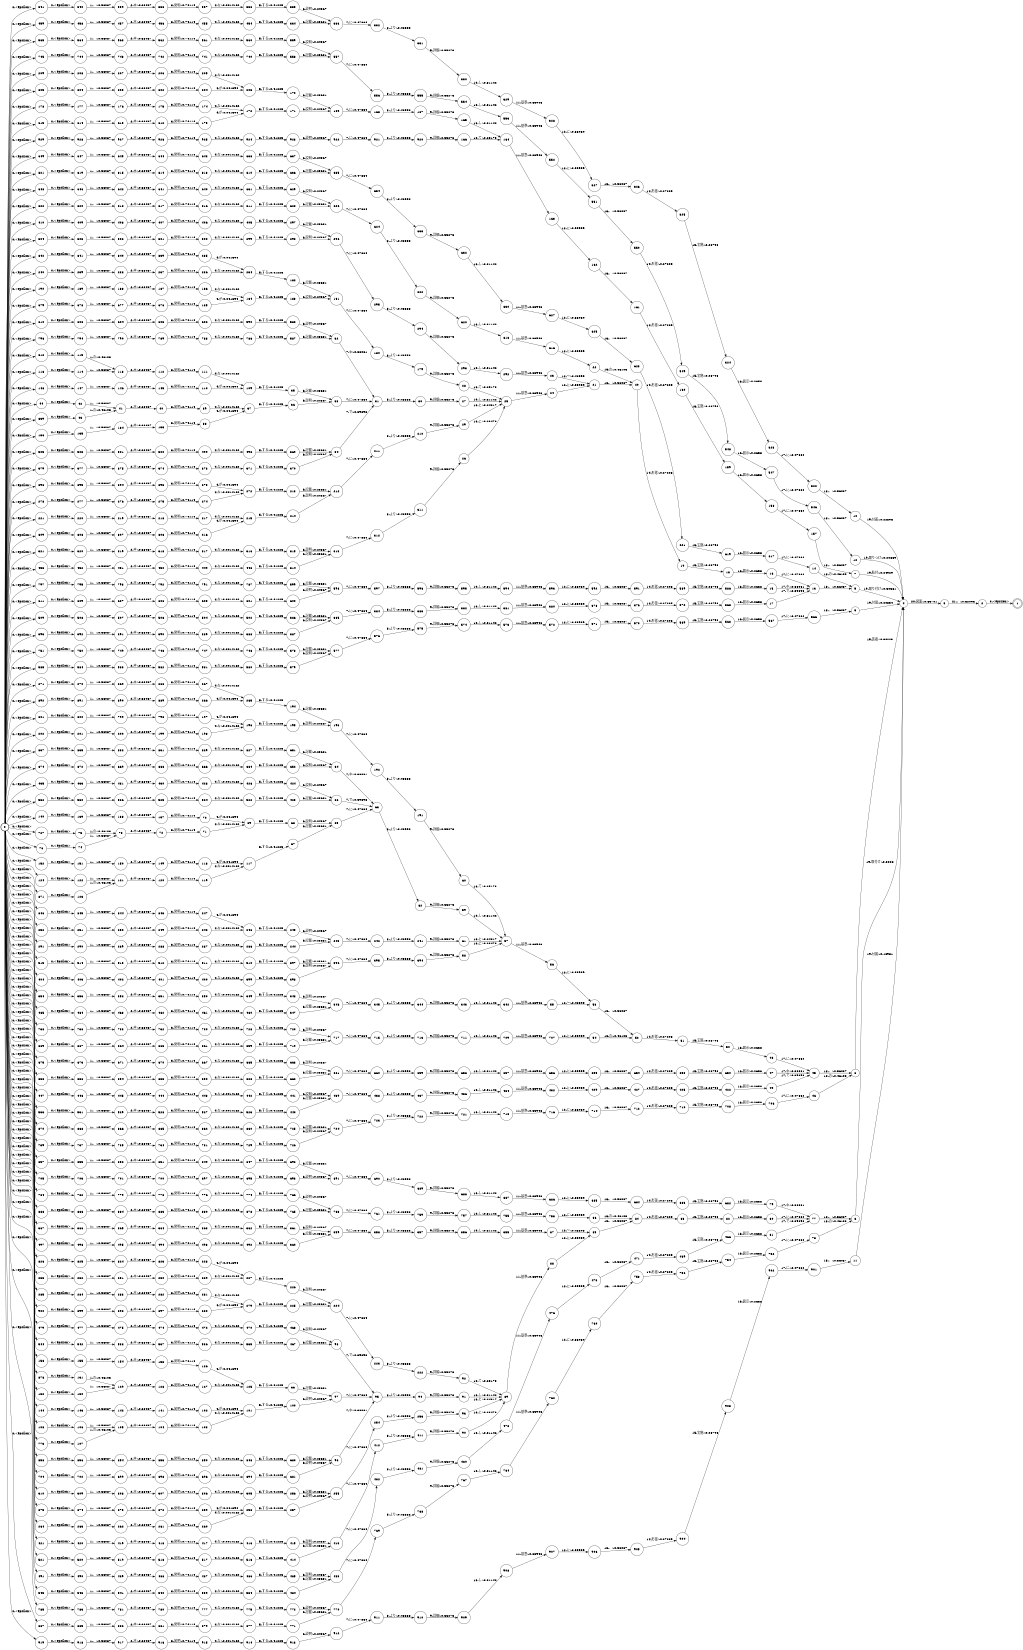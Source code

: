 digraph FST {
rankdir = LR;
size = "8.5,11";
label = "";
center = 1;
orientation = Portrait;
ranksep = "0.4";
nodesep = "0.25";
0 [label = "0", shape = circle, style = bold, fontsize = 14]
	0 -> 44 [label = "0:<epsilon>", fontsize = 14];
	0 -> 76 [label = "0:<epsilon>", fontsize = 14];
	0 -> 108 [label = "0:<epsilon>", fontsize = 14];
	0 -> 116 [label = "0:<epsilon>", fontsize = 14];
	0 -> 124 [label = "0:<epsilon>", fontsize = 14];
	0 -> 132 [label = "0:<epsilon>", fontsize = 14];
	0 -> 136 [label = "0:<epsilon>", fontsize = 14];
	0 -> 140 [label = "0:<epsilon>", fontsize = 14];
	0 -> 144 [label = "0:<epsilon>", fontsize = 14];
	0 -> 148 [label = "0:<epsilon>", fontsize = 14];
	0 -> 152 [label = "0:<epsilon>", fontsize = 14];
	0 -> 156 [label = "0:<epsilon>", fontsize = 14];
	0 -> 178 [label = "0:<epsilon>", fontsize = 14];
	0 -> 190 [label = "0:<epsilon>", fontsize = 14];
	0 -> 202 [label = "0:<epsilon>", fontsize = 14];
	0 -> 209 [label = "0:<epsilon>", fontsize = 14];
	0 -> 221 [label = "0:<epsilon>", fontsize = 14];
	0 -> 233 [label = "0:<epsilon>", fontsize = 14];
	0 -> 240 [label = "0:<epsilon>", fontsize = 14];
	0 -> 252 [label = "0:<epsilon>", fontsize = 14];
	0 -> 264 [label = "0:<epsilon>", fontsize = 14];
	0 -> 271 [label = "0:<epsilon>", fontsize = 14];
	0 -> 278 [label = "0:<epsilon>", fontsize = 14];
	0 -> 285 [label = "0:<epsilon>", fontsize = 14];
	0 -> 291 [label = "0:<epsilon>", fontsize = 14];
	0 -> 304 [label = "0:<epsilon>", fontsize = 14];
	0 -> 310 [label = "0:<epsilon>", fontsize = 14];
	0 -> 321 [label = "0:<epsilon>", fontsize = 14];
	0 -> 341 [label = "0:<epsilon>", fontsize = 14];
	0 -> 354 [label = "0:<epsilon>", fontsize = 14];
	0 -> 367 [label = "0:<epsilon>", fontsize = 14];
	0 -> 379 [label = "0:<epsilon>", fontsize = 14];
	0 -> 393 [label = "0:<epsilon>", fontsize = 14];
	0 -> 404 [label = "0:<epsilon>", fontsize = 14];
	0 -> 410 [label = "0:<epsilon>", fontsize = 14];
	0 -> 421 [label = "0:<epsilon>", fontsize = 14];
	0 -> 435 [label = "0:<epsilon>", fontsize = 14];
	0 -> 447 [label = "0:<epsilon>", fontsize = 14];
	0 -> 453 [label = "0:<epsilon>", fontsize = 14];
	0 -> 459 [label = "0:<epsilon>", fontsize = 14];
	0 -> 465 [label = "0:<epsilon>", fontsize = 14];
	0 -> 479 [label = "0:<epsilon>", fontsize = 14];
	0 -> 491 [label = "0:<epsilon>", fontsize = 14];
	0 -> 497 [label = "0:<epsilon>", fontsize = 14];
	0 -> 505 [label = "0:<epsilon>", fontsize = 14];
	0 -> 509 [label = "0:<epsilon>", fontsize = 14];
	0 -> 515 [label = "0:<epsilon>", fontsize = 14];
	0 -> 521 [label = "0:<epsilon>", fontsize = 14];
	0 -> 532 [label = "0:<epsilon>", fontsize = 14];
	0 -> 533 [label = "0:<epsilon>", fontsize = 14];
	0 -> 544 [label = "0:<epsilon>", fontsize = 14];
	0 -> 545 [label = "0:<epsilon>", fontsize = 14];
	0 -> 565 [label = "0:<epsilon>", fontsize = 14];
	0 -> 585 [label = "0:<epsilon>", fontsize = 14];
	0 -> 610 [label = "0:<epsilon>", fontsize = 14];
	0 -> 611 [label = "0:<epsilon>", fontsize = 14];
	0 -> 615 [label = "0:<epsilon>", fontsize = 14];
	0 -> 639 [label = "0:<epsilon>", fontsize = 14];
	0 -> 648 [label = "0:<epsilon>", fontsize = 14];
	0 -> 649 [label = "0:<epsilon>", fontsize = 14];
	0 -> 674 [label = "0:<epsilon>", fontsize = 14];
	0 -> 675 [label = "0:<epsilon>", fontsize = 14];
	0 -> 679 [label = "0:<epsilon>", fontsize = 14];
	0 -> 704 [label = "0:<epsilon>", fontsize = 14];
	0 -> 705 [label = "0:<epsilon>", fontsize = 14];
	0 -> 727 [label = "0:<epsilon>", fontsize = 14];
	0 -> 739 [label = "0:<epsilon>", fontsize = 14];
	0 -> 738 [label = "0:<epsilon>", fontsize = 14];
	0 -> 745 [label = "0:<epsilon>", fontsize = 14];
	0 -> 751 [label = "0:<epsilon>", fontsize = 14];
	0 -> 773 [label = "0:<epsilon>", fontsize = 14];
	0 -> 784 [label = "0:<epsilon>", fontsize = 14];
	0 -> 785 [label = "0:<epsilon>", fontsize = 14];
	0 -> 796 [label = "0:<epsilon>", fontsize = 14];
	0 -> 797 [label = "0:<epsilon>", fontsize = 14];
	0 -> 801 [label = "0:<epsilon>", fontsize = 14];
	0 -> 805 [label = "0:<epsilon>", fontsize = 14];
	0 -> 809 [label = "0:<epsilon>", fontsize = 14];
	0 -> 812 [label = "0:<epsilon>", fontsize = 14];
	0 -> 821 [label = "0:<epsilon>", fontsize = 14];
	0 -> 822 [label = "0:<epsilon>", fontsize = 14];
	0 -> 826 [label = "0:<epsilon>", fontsize = 14];
	0 -> 837 [label = "0:<epsilon>", fontsize = 14];
	0 -> 838 [label = "0:<epsilon>", fontsize = 14];
	0 -> 842 [label = "0:<epsilon>", fontsize = 14];
	0 -> 846 [label = "0:<epsilon>", fontsize = 14];
	0 -> 857 [label = "0:<epsilon>", fontsize = 14];
	0 -> 858 [label = "0:<epsilon>", fontsize = 14];
	0 -> 869 [label = "0:<epsilon>", fontsize = 14];
	0 -> 870 [label = "0:<epsilon>", fontsize = 14];
	0 -> 871 [label = "0:<epsilon>", fontsize = 14];
	0 -> 875 [label = "0:<epsilon>", fontsize = 14];
	0 -> 876 [label = "0:<epsilon>", fontsize = 14];
	0 -> 887 [label = "0:<epsilon>", fontsize = 14];
	0 -> 888 [label = "0:<epsilon>", fontsize = 14];
	0 -> 892 [label = "0:<epsilon>", fontsize = 14];
	0 -> 896 [label = "0:<epsilon>", fontsize = 14];
	0 -> 900 [label = "0:<epsilon>", fontsize = 14];
	0 -> 919 [label = "0:<epsilon>", fontsize = 14];
	0 -> 929 [label = "0:<epsilon>", fontsize = 14];
1 [label = "1", shape = doublecircle, style = solid, fontsize = 14]
2 [label = "2", shape = circle, style = solid, fontsize = 14]
	2 -> 1 [label = "0:<epsilon>", fontsize = 14];
3 [label = "3", shape = circle, style = solid, fontsize = 14]
	3 -> 2 [label = "21:。/-0.62093", fontsize = 14];
4 [label = "4", shape = circle, style = solid, fontsize = 14]
	4 -> 3 [label = "20:図面/-0.63701", fontsize = 14];
5 [label = "5", shape = circle, style = solid, fontsize = 14]
	5 -> 4 [label = "19:取り付け/-0.30561", fontsize = 14];
6 [label = "6", shape = circle, style = solid, fontsize = 14]
	6 -> 4 [label = "19:装着/-0.30223", fontsize = 14];
7 [label = "7", shape = circle, style = solid, fontsize = 14]
	7 -> 4 [label = "19:貼付/-0.24929", fontsize = 14];
8 [label = "8", shape = circle, style = solid, fontsize = 14]
	8 -> 4 [label = "19:取付け/-0.3008", fontsize = 14];
9 [label = "9", shape = circle, style = solid, fontsize = 14]
	9 -> 4 [label = "19:付設/-0.20834", fontsize = 14];
10 [label = "10", shape = circle, style = solid, fontsize = 14]
	10 -> 4 [label = "19:付着/-0.22896", fontsize = 14];
11 [label = "11", shape = circle, style = solid, fontsize = 14]
	11 -> 4 [label = "19:付属/-0.18981", fontsize = 14];
12 [label = "12", shape = circle, style = solid, fontsize = 14]
	12 -> 4 [label = "19:取りつけ/-0.20869", fontsize = 14];
13 [label = "13", shape = circle, style = solid, fontsize = 14]
	13 -> 5 [label = "18:、/-0.56087", fontsize = 14];
14 [label = "14", shape = circle, style = solid, fontsize = 14]
	14 -> 5 [label = "18:の/-0.46103", fontsize = 14];
15 [label = "15", shape = circle, style = solid, fontsize = 14]
	15 -> 13 [label = "17:中/-0.38081", fontsize = 14];
16 [label = "16", shape = circle, style = solid, fontsize = 14]
	16 -> 13 [label = "17:に/-0.47864", fontsize = 14];
17 [label = "17", shape = circle, style = solid, fontsize = 14]
	17 -> 13 [label = "17:で/-0.39898", fontsize = 14];
18 [label = "18", shape = circle, style = solid, fontsize = 14]
	18 -> 16 [label = "16:図示/-0.2658", fontsize = 14];
19 [label = "19", shape = circle, style = solid, fontsize = 14]
	19 -> 18 [label = "15:実施/-0.28798", fontsize = 14];
20 [label = "20", shape = circle, style = solid, fontsize = 14]
	20 -> 19 [label = "14:形態/-0.27205", fontsize = 14];
21 [label = "21", shape = circle, style = solid, fontsize = 14]
	21 -> 20 [label = "13:、/-0.56087", fontsize = 14];
22 [label = "22", shape = circle, style = solid, fontsize = 14]
	22 -> 20 [label = "13:の/-0.46103", fontsize = 14];
23 [label = "23", shape = circle, style = solid, fontsize = 14]
	23 -> 21 [label = "12:〜/-0.48595", fontsize = 14];
24 [label = "24", shape = circle, style = solid, fontsize = 14]
	24 -> 21 [label = "12:に/-0.55959", fontsize = 14];
25 [label = "25", shape = circle, style = solid, fontsize = 14]
	25 -> 24 [label = "11:基準/-0.63946", fontsize = 14];
26 [label = "26", shape = circle, style = solid, fontsize = 14]
	26 -> 25 [label = "10:に/-0.23478", fontsize = 14];
27 [label = "27", shape = circle, style = solid, fontsize = 14]
	27 -> 25 [label = "10:し/-0.31142", fontsize = 14];
28 [label = "28", shape = circle, style = solid, fontsize = 14]
	28 -> 25 [label = "10:て/-0.25173", fontsize = 14];
29 [label = "29", shape = circle, style = solid, fontsize = 14]
	29 -> 25 [label = "10:と/-0.24817", fontsize = 14];
30 [label = "30", shape = circle, style = solid, fontsize = 14]
	30 -> 27 [label = "9:詳細/-0.55273", fontsize = 14];
31 [label = "31", shape = circle, style = solid, fontsize = 14]
	31 -> 30 [label = "8:より/-0.48553", fontsize = 14];
32 [label = "32", shape = circle, style = solid, fontsize = 14]
	32 -> 31 [label = "7:中/-0.38081", fontsize = 14];
33 [label = "33", shape = circle, style = solid, fontsize = 14]
	33 -> 31 [label = "7:に/-0.47864", fontsize = 14];
34 [label = "34", shape = circle, style = solid, fontsize = 14]
	34 -> 31 [label = "7:で/-0.39898", fontsize = 14];
35 [label = "35", shape = circle, style = solid, fontsize = 14]
	35 -> 33 [label = "6:記載/-0.23681", fontsize = 14];
36 [label = "36", shape = circle, style = solid, fontsize = 14]
	36 -> 33 [label = "6:説明/-0.24367", fontsize = 14];
37 [label = "37", shape = circle, style = solid, fontsize = 14]
	37 -> 36 [label = "5:する/-0.41225", fontsize = 14];
38 [label = "38", shape = circle, style = solid, fontsize = 14]
	38 -> 37 [label = "4:が/0.041394", fontsize = 14];
39 [label = "39", shape = circle, style = solid, fontsize = 14]
	39 -> 37 [label = "4:な/-0.0014132", fontsize = 14];
40 [label = "40", shape = circle, style = solid, fontsize = 14]
	40 -> 39 [label = "3:発明/-0.74114", fontsize = 14];
41 [label = "41", shape = circle, style = solid, fontsize = 14]
	41 -> 40 [label = "2:本/-0.68467", fontsize = 14];
42 [label = "42", shape = circle, style = solid, fontsize = 14]
	42 -> 41 [label = "1:、/-0.56087", fontsize = 14];
43 [label = "43", shape = circle, style = solid, fontsize = 14]
	43 -> 41 [label = "1:の/-0.46103", fontsize = 14];
44 [label = "44", shape = circle, style = solid, fontsize = 14]
	44 -> 42 [label = "0:<epsilon>", fontsize = 14];
45 [label = "45", shape = circle, style = solid, fontsize = 14]
	45 -> 6 [label = "18:、/-0.56087", fontsize = 14];
46 [label = "46", shape = circle, style = solid, fontsize = 14]
	46 -> 6 [label = "18:の/-0.46103", fontsize = 14];
47 [label = "47", shape = circle, style = solid, fontsize = 14]
	47 -> 45 [label = "17:中/-0.38081", fontsize = 14];
48 [label = "48", shape = circle, style = solid, fontsize = 14]
	48 -> 45 [label = "17:に/-0.47864", fontsize = 14];
49 [label = "49", shape = circle, style = solid, fontsize = 14]
	49 -> 45 [label = "17:で/-0.39898", fontsize = 14];
50 [label = "50", shape = circle, style = solid, fontsize = 14]
	50 -> 48 [label = "16:図示/-0.2658", fontsize = 14];
51 [label = "51", shape = circle, style = solid, fontsize = 14]
	51 -> 50 [label = "15:実施/-0.28798", fontsize = 14];
52 [label = "52", shape = circle, style = solid, fontsize = 14]
	52 -> 51 [label = "14:形態/-0.27205", fontsize = 14];
53 [label = "53", shape = circle, style = solid, fontsize = 14]
	53 -> 52 [label = "13:、/-0.56087", fontsize = 14];
54 [label = "54", shape = circle, style = solid, fontsize = 14]
	54 -> 52 [label = "13:の/-0.46103", fontsize = 14];
55 [label = "55", shape = circle, style = solid, fontsize = 14]
	55 -> 53 [label = "12:〜/-0.48595", fontsize = 14];
56 [label = "56", shape = circle, style = solid, fontsize = 14]
	56 -> 53 [label = "12:に/-0.55959", fontsize = 14];
57 [label = "57", shape = circle, style = solid, fontsize = 14]
	57 -> 56 [label = "11:基準/-0.63946", fontsize = 14];
58 [label = "58", shape = circle, style = solid, fontsize = 14]
	58 -> 57 [label = "10:に/-0.23478", fontsize = 14];
59 [label = "59", shape = circle, style = solid, fontsize = 14]
	59 -> 57 [label = "10:し/-0.31142", fontsize = 14];
60 [label = "60", shape = circle, style = solid, fontsize = 14]
	60 -> 57 [label = "10:て/-0.25173", fontsize = 14];
61 [label = "61", shape = circle, style = solid, fontsize = 14]
	61 -> 57 [label = "10:と/-0.24817", fontsize = 14];
62 [label = "62", shape = circle, style = solid, fontsize = 14]
	62 -> 59 [label = "9:詳細/-0.55273", fontsize = 14];
63 [label = "63", shape = circle, style = solid, fontsize = 14]
	63 -> 62 [label = "8:より/-0.48553", fontsize = 14];
64 [label = "64", shape = circle, style = solid, fontsize = 14]
	64 -> 63 [label = "7:中/-0.38081", fontsize = 14];
65 [label = "65", shape = circle, style = solid, fontsize = 14]
	65 -> 63 [label = "7:に/-0.47864", fontsize = 14];
66 [label = "66", shape = circle, style = solid, fontsize = 14]
	66 -> 63 [label = "7:で/-0.39898", fontsize = 14];
67 [label = "67", shape = circle, style = solid, fontsize = 14]
	67 -> 65 [label = "6:記載/-0.23681", fontsize = 14];
68 [label = "68", shape = circle, style = solid, fontsize = 14]
	68 -> 65 [label = "6:説明/-0.24367", fontsize = 14];
69 [label = "69", shape = circle, style = solid, fontsize = 14]
	69 -> 68 [label = "5:する/-0.41225", fontsize = 14];
70 [label = "70", shape = circle, style = solid, fontsize = 14]
	70 -> 69 [label = "4:が/0.041394", fontsize = 14];
71 [label = "71", shape = circle, style = solid, fontsize = 14]
	71 -> 69 [label = "4:な/-0.0014132", fontsize = 14];
72 [label = "72", shape = circle, style = solid, fontsize = 14]
	72 -> 71 [label = "3:発明/-0.74114", fontsize = 14];
73 [label = "73", shape = circle, style = solid, fontsize = 14]
	73 -> 72 [label = "2:本/-0.68467", fontsize = 14];
74 [label = "74", shape = circle, style = solid, fontsize = 14]
	74 -> 73 [label = "1:、/-0.56087", fontsize = 14];
75 [label = "75", shape = circle, style = solid, fontsize = 14]
	75 -> 73 [label = "1:の/-0.46103", fontsize = 14];
76 [label = "76", shape = circle, style = solid, fontsize = 14]
	76 -> 74 [label = "0:<epsilon>", fontsize = 14];
77 [label = "77", shape = circle, style = solid, fontsize = 14]
	77 -> 8 [label = "18:、/-0.56087", fontsize = 14];
78 [label = "78", shape = circle, style = solid, fontsize = 14]
	78 -> 8 [label = "18:の/-0.46103", fontsize = 14];
79 [label = "79", shape = circle, style = solid, fontsize = 14]
	79 -> 77 [label = "17:中/-0.38081", fontsize = 14];
80 [label = "80", shape = circle, style = solid, fontsize = 14]
	80 -> 77 [label = "17:に/-0.47864", fontsize = 14];
81 [label = "81", shape = circle, style = solid, fontsize = 14]
	81 -> 77 [label = "17:で/-0.39898", fontsize = 14];
82 [label = "82", shape = circle, style = solid, fontsize = 14]
	82 -> 80 [label = "16:図示/-0.2658", fontsize = 14];
83 [label = "83", shape = circle, style = solid, fontsize = 14]
	83 -> 82 [label = "15:実施/-0.28798", fontsize = 14];
84 [label = "84", shape = circle, style = solid, fontsize = 14]
	84 -> 83 [label = "14:形態/-0.27205", fontsize = 14];
85 [label = "85", shape = circle, style = solid, fontsize = 14]
	85 -> 84 [label = "13:、/-0.56087", fontsize = 14];
86 [label = "86", shape = circle, style = solid, fontsize = 14]
	86 -> 84 [label = "13:の/-0.46103", fontsize = 14];
87 [label = "87", shape = circle, style = solid, fontsize = 14]
	87 -> 85 [label = "12:〜/-0.48595", fontsize = 14];
88 [label = "88", shape = circle, style = solid, fontsize = 14]
	88 -> 85 [label = "12:に/-0.55959", fontsize = 14];
89 [label = "89", shape = circle, style = solid, fontsize = 14]
	89 -> 88 [label = "11:基準/-0.63946", fontsize = 14];
90 [label = "90", shape = circle, style = solid, fontsize = 14]
	90 -> 89 [label = "10:に/-0.23478", fontsize = 14];
91 [label = "91", shape = circle, style = solid, fontsize = 14]
	91 -> 89 [label = "10:し/-0.31142", fontsize = 14];
92 [label = "92", shape = circle, style = solid, fontsize = 14]
	92 -> 89 [label = "10:て/-0.25173", fontsize = 14];
93 [label = "93", shape = circle, style = solid, fontsize = 14]
	93 -> 89 [label = "10:と/-0.24817", fontsize = 14];
94 [label = "94", shape = circle, style = solid, fontsize = 14]
	94 -> 91 [label = "9:詳細/-0.55273", fontsize = 14];
95 [label = "95", shape = circle, style = solid, fontsize = 14]
	95 -> 94 [label = "8:より/-0.48553", fontsize = 14];
96 [label = "96", shape = circle, style = solid, fontsize = 14]
	96 -> 95 [label = "7:中/-0.38081", fontsize = 14];
97 [label = "97", shape = circle, style = solid, fontsize = 14]
	97 -> 95 [label = "7:に/-0.47864", fontsize = 14];
98 [label = "98", shape = circle, style = solid, fontsize = 14]
	98 -> 95 [label = "7:で/-0.39898", fontsize = 14];
99 [label = "99", shape = circle, style = solid, fontsize = 14]
	99 -> 97 [label = "6:記載/-0.23681", fontsize = 14];
100 [label = "100", shape = circle, style = solid, fontsize = 14]
	100 -> 97 [label = "6:説明/-0.24367", fontsize = 14];
101 [label = "101", shape = circle, style = solid, fontsize = 14]
	101 -> 100 [label = "5:する/-0.41225", fontsize = 14];
102 [label = "102", shape = circle, style = solid, fontsize = 14]
	102 -> 101 [label = "4:が/0.041394", fontsize = 14];
103 [label = "103", shape = circle, style = solid, fontsize = 14]
	103 -> 101 [label = "4:な/-0.0014132", fontsize = 14];
104 [label = "104", shape = circle, style = solid, fontsize = 14]
	104 -> 103 [label = "3:発明/-0.74114", fontsize = 14];
105 [label = "105", shape = circle, style = solid, fontsize = 14]
	105 -> 104 [label = "2:本/-0.68467", fontsize = 14];
106 [label = "106", shape = circle, style = solid, fontsize = 14]
	106 -> 105 [label = "1:、/-0.56087", fontsize = 14];
107 [label = "107", shape = circle, style = solid, fontsize = 14]
	107 -> 105 [label = "1:の/-0.46103", fontsize = 14];
108 [label = "108", shape = circle, style = solid, fontsize = 14]
	108 -> 106 [label = "0:<epsilon>", fontsize = 14];
109 [label = "109", shape = circle, style = solid, fontsize = 14]
	109 -> 35 [label = "5:する/-0.41225", fontsize = 14];
110 [label = "110", shape = circle, style = solid, fontsize = 14]
	110 -> 109 [label = "4:が/0.041394", fontsize = 14];
111 [label = "111", shape = circle, style = solid, fontsize = 14]
	111 -> 109 [label = "4:な/-0.0014132", fontsize = 14];
112 [label = "112", shape = circle, style = solid, fontsize = 14]
	112 -> 111 [label = "3:発明/-0.74114", fontsize = 14];
113 [label = "113", shape = circle, style = solid, fontsize = 14]
	113 -> 112 [label = "2:本/-0.68467", fontsize = 14];
114 [label = "114", shape = circle, style = solid, fontsize = 14]
	114 -> 113 [label = "1:、/-0.56087", fontsize = 14];
115 [label = "115", shape = circle, style = solid, fontsize = 14]
	115 -> 113 [label = "1:の/-0.46103", fontsize = 14];
116 [label = "116", shape = circle, style = solid, fontsize = 14]
	116 -> 114 [label = "0:<epsilon>", fontsize = 14];
117 [label = "117", shape = circle, style = solid, fontsize = 14]
	117 -> 67 [label = "5:する/-0.41225", fontsize = 14];
118 [label = "118", shape = circle, style = solid, fontsize = 14]
	118 -> 117 [label = "4:が/0.041394", fontsize = 14];
119 [label = "119", shape = circle, style = solid, fontsize = 14]
	119 -> 117 [label = "4:な/-0.0014132", fontsize = 14];
120 [label = "120", shape = circle, style = solid, fontsize = 14]
	120 -> 119 [label = "3:発明/-0.74114", fontsize = 14];
121 [label = "121", shape = circle, style = solid, fontsize = 14]
	121 -> 120 [label = "2:本/-0.68467", fontsize = 14];
122 [label = "122", shape = circle, style = solid, fontsize = 14]
	122 -> 121 [label = "1:、/-0.56087", fontsize = 14];
123 [label = "123", shape = circle, style = solid, fontsize = 14]
	123 -> 121 [label = "1:の/-0.46103", fontsize = 14];
124 [label = "124", shape = circle, style = solid, fontsize = 14]
	124 -> 122 [label = "0:<epsilon>", fontsize = 14];
125 [label = "125", shape = circle, style = solid, fontsize = 14]
	125 -> 99 [label = "5:する/-0.41225", fontsize = 14];
126 [label = "126", shape = circle, style = solid, fontsize = 14]
	126 -> 125 [label = "4:が/0.041394", fontsize = 14];
127 [label = "127", shape = circle, style = solid, fontsize = 14]
	127 -> 125 [label = "4:な/-0.0014132", fontsize = 14];
128 [label = "128", shape = circle, style = solid, fontsize = 14]
	128 -> 127 [label = "3:発明/-0.74114", fontsize = 14];
129 [label = "129", shape = circle, style = solid, fontsize = 14]
	129 -> 128 [label = "2:本/-0.68467", fontsize = 14];
130 [label = "130", shape = circle, style = solid, fontsize = 14]
	130 -> 129 [label = "1:、/-0.56087", fontsize = 14];
131 [label = "131", shape = circle, style = solid, fontsize = 14]
	131 -> 129 [label = "1:の/-0.46103", fontsize = 14];
132 [label = "132", shape = circle, style = solid, fontsize = 14]
	132 -> 130 [label = "0:<epsilon>", fontsize = 14];
133 [label = "133", shape = circle, style = solid, fontsize = 14]
	133 -> 38 [label = "3:発明/-0.74114", fontsize = 14];
134 [label = "134", shape = circle, style = solid, fontsize = 14]
	134 -> 133 [label = "2:本/-0.68467", fontsize = 14];
135 [label = "135", shape = circle, style = solid, fontsize = 14]
	135 -> 134 [label = "1:、/-0.56087", fontsize = 14];
136 [label = "136", shape = circle, style = solid, fontsize = 14]
	136 -> 135 [label = "0:<epsilon>", fontsize = 14];
137 [label = "137", shape = circle, style = solid, fontsize = 14]
	137 -> 70 [label = "3:発明/-0.74114", fontsize = 14];
138 [label = "138", shape = circle, style = solid, fontsize = 14]
	138 -> 137 [label = "2:本/-0.68467", fontsize = 14];
139 [label = "139", shape = circle, style = solid, fontsize = 14]
	139 -> 138 [label = "1:、/-0.56087", fontsize = 14];
140 [label = "140", shape = circle, style = solid, fontsize = 14]
	140 -> 139 [label = "0:<epsilon>", fontsize = 14];
141 [label = "141", shape = circle, style = solid, fontsize = 14]
	141 -> 102 [label = "3:発明/-0.74114", fontsize = 14];
142 [label = "142", shape = circle, style = solid, fontsize = 14]
	142 -> 141 [label = "2:本/-0.68467", fontsize = 14];
143 [label = "143", shape = circle, style = solid, fontsize = 14]
	143 -> 142 [label = "1:、/-0.56087", fontsize = 14];
144 [label = "144", shape = circle, style = solid, fontsize = 14]
	144 -> 143 [label = "0:<epsilon>", fontsize = 14];
145 [label = "145", shape = circle, style = solid, fontsize = 14]
	145 -> 110 [label = "3:発明/-0.74114", fontsize = 14];
146 [label = "146", shape = circle, style = solid, fontsize = 14]
	146 -> 145 [label = "2:本/-0.68467", fontsize = 14];
147 [label = "147", shape = circle, style = solid, fontsize = 14]
	147 -> 146 [label = "1:、/-0.56087", fontsize = 14];
148 [label = "148", shape = circle, style = solid, fontsize = 14]
	148 -> 147 [label = "0:<epsilon>", fontsize = 14];
149 [label = "149", shape = circle, style = solid, fontsize = 14]
	149 -> 118 [label = "3:発明/-0.74114", fontsize = 14];
150 [label = "150", shape = circle, style = solid, fontsize = 14]
	150 -> 149 [label = "2:本/-0.68467", fontsize = 14];
151 [label = "151", shape = circle, style = solid, fontsize = 14]
	151 -> 150 [label = "1:、/-0.56087", fontsize = 14];
152 [label = "152", shape = circle, style = solid, fontsize = 14]
	152 -> 151 [label = "0:<epsilon>", fontsize = 14];
153 [label = "153", shape = circle, style = solid, fontsize = 14]
	153 -> 126 [label = "3:発明/-0.74114", fontsize = 14];
154 [label = "154", shape = circle, style = solid, fontsize = 14]
	154 -> 153 [label = "2:本/-0.68467", fontsize = 14];
155 [label = "155", shape = circle, style = solid, fontsize = 14]
	155 -> 154 [label = "1:、/-0.56087", fontsize = 14];
156 [label = "156", shape = circle, style = solid, fontsize = 14]
	156 -> 155 [label = "0:<epsilon>", fontsize = 14];
157 [label = "157", shape = circle, style = solid, fontsize = 14]
	157 -> 7 [label = "18:、/-0.56087", fontsize = 14];
158 [label = "158", shape = circle, style = solid, fontsize = 14]
	158 -> 157 [label = "17:に/-0.47864", fontsize = 14];
159 [label = "159", shape = circle, style = solid, fontsize = 14]
	159 -> 158 [label = "16:図示/-0.2658", fontsize = 14];
160 [label = "160", shape = circle, style = solid, fontsize = 14]
	160 -> 159 [label = "15:実施/-0.28798", fontsize = 14];
161 [label = "161", shape = circle, style = solid, fontsize = 14]
	161 -> 160 [label = "14:形態/-0.27205", fontsize = 14];
162 [label = "162", shape = circle, style = solid, fontsize = 14]
	162 -> 161 [label = "13:、/-0.56087", fontsize = 14];
163 [label = "163", shape = circle, style = solid, fontsize = 14]
	163 -> 162 [label = "12:に/-0.55959", fontsize = 14];
164 [label = "164", shape = circle, style = solid, fontsize = 14]
	164 -> 163 [label = "11:基準/-0.63946", fontsize = 14];
165 [label = "165", shape = circle, style = solid, fontsize = 14]
	165 -> 164 [label = "10:し/-0.31142", fontsize = 14];
166 [label = "166", shape = circle, style = solid, fontsize = 14]
	166 -> 164 [label = "10:て/-0.25173", fontsize = 14];
167 [label = "167", shape = circle, style = solid, fontsize = 14]
	167 -> 165 [label = "9:詳細/-0.55273", fontsize = 14];
168 [label = "168", shape = circle, style = solid, fontsize = 14]
	168 -> 167 [label = "8:より/-0.48553", fontsize = 14];
169 [label = "169", shape = circle, style = solid, fontsize = 14]
	169 -> 168 [label = "7:に/-0.47864", fontsize = 14];
170 [label = "170", shape = circle, style = solid, fontsize = 14]
	170 -> 169 [label = "6:記載/-0.23681", fontsize = 14];
171 [label = "171", shape = circle, style = solid, fontsize = 14]
	171 -> 169 [label = "6:説明/-0.24367", fontsize = 14];
172 [label = "172", shape = circle, style = solid, fontsize = 14]
	172 -> 171 [label = "5:する/-0.41225", fontsize = 14];
173 [label = "173", shape = circle, style = solid, fontsize = 14]
	173 -> 172 [label = "4:が/0.041394", fontsize = 14];
174 [label = "174", shape = circle, style = solid, fontsize = 14]
	174 -> 172 [label = "4:な/-0.0014132", fontsize = 14];
175 [label = "175", shape = circle, style = solid, fontsize = 14]
	175 -> 174 [label = "3:発明/-0.74114", fontsize = 14];
176 [label = "176", shape = circle, style = solid, fontsize = 14]
	176 -> 175 [label = "2:本/-0.68467", fontsize = 14];
177 [label = "177", shape = circle, style = solid, fontsize = 14]
	177 -> 176 [label = "1:、/-0.56087", fontsize = 14];
178 [label = "178", shape = circle, style = solid, fontsize = 14]
	178 -> 177 [label = "0:<epsilon>", fontsize = 14];
179 [label = "179", shape = circle, style = solid, fontsize = 14]
	179 -> 28 [label = "9:詳細/-0.55273", fontsize = 14];
180 [label = "180", shape = circle, style = solid, fontsize = 14]
	180 -> 179 [label = "8:より/-0.48553", fontsize = 14];
181 [label = "181", shape = circle, style = solid, fontsize = 14]
	181 -> 180 [label = "7:に/-0.47864", fontsize = 14];
182 [label = "182", shape = circle, style = solid, fontsize = 14]
	182 -> 181 [label = "6:記載/-0.23681", fontsize = 14];
183 [label = "183", shape = circle, style = solid, fontsize = 14]
	183 -> 181 [label = "6:説明/-0.24367", fontsize = 14];
184 [label = "184", shape = circle, style = solid, fontsize = 14]
	184 -> 183 [label = "5:する/-0.41225", fontsize = 14];
185 [label = "185", shape = circle, style = solid, fontsize = 14]
	185 -> 184 [label = "4:が/0.041394", fontsize = 14];
186 [label = "186", shape = circle, style = solid, fontsize = 14]
	186 -> 184 [label = "4:な/-0.0014132", fontsize = 14];
187 [label = "187", shape = circle, style = solid, fontsize = 14]
	187 -> 186 [label = "3:発明/-0.74114", fontsize = 14];
188 [label = "188", shape = circle, style = solid, fontsize = 14]
	188 -> 187 [label = "2:本/-0.68467", fontsize = 14];
189 [label = "189", shape = circle, style = solid, fontsize = 14]
	189 -> 188 [label = "1:、/-0.56087", fontsize = 14];
190 [label = "190", shape = circle, style = solid, fontsize = 14]
	190 -> 189 [label = "0:<epsilon>", fontsize = 14];
191 [label = "191", shape = circle, style = solid, fontsize = 14]
	191 -> 60 [label = "9:詳細/-0.55273", fontsize = 14];
192 [label = "192", shape = circle, style = solid, fontsize = 14]
	192 -> 191 [label = "8:より/-0.48553", fontsize = 14];
193 [label = "193", shape = circle, style = solid, fontsize = 14]
	193 -> 192 [label = "7:に/-0.47864", fontsize = 14];
194 [label = "194", shape = circle, style = solid, fontsize = 14]
	194 -> 193 [label = "6:記載/-0.23681", fontsize = 14];
195 [label = "195", shape = circle, style = solid, fontsize = 14]
	195 -> 193 [label = "6:説明/-0.24367", fontsize = 14];
196 [label = "196", shape = circle, style = solid, fontsize = 14]
	196 -> 195 [label = "5:する/-0.41225", fontsize = 14];
197 [label = "197", shape = circle, style = solid, fontsize = 14]
	197 -> 196 [label = "4:が/0.041394", fontsize = 14];
198 [label = "198", shape = circle, style = solid, fontsize = 14]
	198 -> 196 [label = "4:な/-0.0014132", fontsize = 14];
199 [label = "199", shape = circle, style = solid, fontsize = 14]
	199 -> 198 [label = "3:発明/-0.74114", fontsize = 14];
200 [label = "200", shape = circle, style = solid, fontsize = 14]
	200 -> 199 [label = "2:本/-0.68467", fontsize = 14];
201 [label = "201", shape = circle, style = solid, fontsize = 14]
	201 -> 200 [label = "1:、/-0.56087", fontsize = 14];
202 [label = "202", shape = circle, style = solid, fontsize = 14]
	202 -> 201 [label = "0:<epsilon>", fontsize = 14];
203 [label = "203", shape = circle, style = solid, fontsize = 14]
	203 -> 170 [label = "5:する/-0.41225", fontsize = 14];
204 [label = "204", shape = circle, style = solid, fontsize = 14]
	204 -> 203 [label = "4:が/0.041394", fontsize = 14];
205 [label = "205", shape = circle, style = solid, fontsize = 14]
	205 -> 203 [label = "4:な/-0.0014132", fontsize = 14];
206 [label = "206", shape = circle, style = solid, fontsize = 14]
	206 -> 205 [label = "3:発明/-0.74114", fontsize = 14];
207 [label = "207", shape = circle, style = solid, fontsize = 14]
	207 -> 206 [label = "2:本/-0.68467", fontsize = 14];
208 [label = "208", shape = circle, style = solid, fontsize = 14]
	208 -> 207 [label = "1:、/-0.56087", fontsize = 14];
209 [label = "209", shape = circle, style = solid, fontsize = 14]
	209 -> 208 [label = "0:<epsilon>", fontsize = 14];
210 [label = "210", shape = circle, style = solid, fontsize = 14]
	210 -> 29 [label = "9:詳細/-0.55273", fontsize = 14];
211 [label = "211", shape = circle, style = solid, fontsize = 14]
	211 -> 210 [label = "8:より/-0.48553", fontsize = 14];
212 [label = "212", shape = circle, style = solid, fontsize = 14]
	212 -> 211 [label = "7:に/-0.47864", fontsize = 14];
213 [label = "213", shape = circle, style = solid, fontsize = 14]
	213 -> 212 [label = "6:記載/-0.23681", fontsize = 14];
214 [label = "214", shape = circle, style = solid, fontsize = 14]
	214 -> 212 [label = "6:説明/-0.24367", fontsize = 14];
215 [label = "215", shape = circle, style = solid, fontsize = 14]
	215 -> 214 [label = "5:する/-0.41225", fontsize = 14];
216 [label = "216", shape = circle, style = solid, fontsize = 14]
	216 -> 215 [label = "4:が/0.041394", fontsize = 14];
217 [label = "217", shape = circle, style = solid, fontsize = 14]
	217 -> 215 [label = "4:な/-0.0014132", fontsize = 14];
218 [label = "218", shape = circle, style = solid, fontsize = 14]
	218 -> 217 [label = "3:発明/-0.74114", fontsize = 14];
219 [label = "219", shape = circle, style = solid, fontsize = 14]
	219 -> 218 [label = "2:本/-0.68467", fontsize = 14];
220 [label = "220", shape = circle, style = solid, fontsize = 14]
	220 -> 219 [label = "1:、/-0.56087", fontsize = 14];
221 [label = "221", shape = circle, style = solid, fontsize = 14]
	221 -> 220 [label = "0:<epsilon>", fontsize = 14];
222 [label = "222", shape = circle, style = solid, fontsize = 14]
	222 -> 92 [label = "9:詳細/-0.55273", fontsize = 14];
223 [label = "223", shape = circle, style = solid, fontsize = 14]
	223 -> 222 [label = "8:より/-0.48553", fontsize = 14];
224 [label = "224", shape = circle, style = solid, fontsize = 14]
	224 -> 223 [label = "7:に/-0.47864", fontsize = 14];
225 [label = "225", shape = circle, style = solid, fontsize = 14]
	225 -> 224 [label = "6:記載/-0.23681", fontsize = 14];
226 [label = "226", shape = circle, style = solid, fontsize = 14]
	226 -> 224 [label = "6:説明/-0.24367", fontsize = 14];
227 [label = "227", shape = circle, style = solid, fontsize = 14]
	227 -> 226 [label = "5:する/-0.41225", fontsize = 14];
228 [label = "228", shape = circle, style = solid, fontsize = 14]
	228 -> 227 [label = "4:が/0.041394", fontsize = 14];
229 [label = "229", shape = circle, style = solid, fontsize = 14]
	229 -> 227 [label = "4:な/-0.0014132", fontsize = 14];
230 [label = "230", shape = circle, style = solid, fontsize = 14]
	230 -> 229 [label = "3:発明/-0.74114", fontsize = 14];
231 [label = "231", shape = circle, style = solid, fontsize = 14]
	231 -> 230 [label = "2:本/-0.68467", fontsize = 14];
232 [label = "232", shape = circle, style = solid, fontsize = 14]
	232 -> 231 [label = "1:、/-0.56087", fontsize = 14];
233 [label = "233", shape = circle, style = solid, fontsize = 14]
	233 -> 232 [label = "0:<epsilon>", fontsize = 14];
234 [label = "234", shape = circle, style = solid, fontsize = 14]
	234 -> 182 [label = "5:する/-0.41225", fontsize = 14];
235 [label = "235", shape = circle, style = solid, fontsize = 14]
	235 -> 234 [label = "4:が/0.041394", fontsize = 14];
236 [label = "236", shape = circle, style = solid, fontsize = 14]
	236 -> 234 [label = "4:な/-0.0014132", fontsize = 14];
237 [label = "237", shape = circle, style = solid, fontsize = 14]
	237 -> 236 [label = "3:発明/-0.74114", fontsize = 14];
238 [label = "238", shape = circle, style = solid, fontsize = 14]
	238 -> 237 [label = "2:本/-0.68467", fontsize = 14];
239 [label = "239", shape = circle, style = solid, fontsize = 14]
	239 -> 238 [label = "1:、/-0.56087", fontsize = 14];
240 [label = "240", shape = circle, style = solid, fontsize = 14]
	240 -> 239 [label = "0:<epsilon>", fontsize = 14];
241 [label = "241", shape = circle, style = solid, fontsize = 14]
	241 -> 61 [label = "9:詳細/-0.55273", fontsize = 14];
242 [label = "242", shape = circle, style = solid, fontsize = 14]
	242 -> 241 [label = "8:より/-0.48553", fontsize = 14];
243 [label = "243", shape = circle, style = solid, fontsize = 14]
	243 -> 242 [label = "7:に/-0.47864", fontsize = 14];
244 [label = "244", shape = circle, style = solid, fontsize = 14]
	244 -> 243 [label = "6:記載/-0.23681", fontsize = 14];
245 [label = "245", shape = circle, style = solid, fontsize = 14]
	245 -> 243 [label = "6:説明/-0.24367", fontsize = 14];
246 [label = "246", shape = circle, style = solid, fontsize = 14]
	246 -> 245 [label = "5:する/-0.41225", fontsize = 14];
247 [label = "247", shape = circle, style = solid, fontsize = 14]
	247 -> 246 [label = "4:が/0.041394", fontsize = 14];
248 [label = "248", shape = circle, style = solid, fontsize = 14]
	248 -> 246 [label = "4:な/-0.0014132", fontsize = 14];
249 [label = "249", shape = circle, style = solid, fontsize = 14]
	249 -> 248 [label = "3:発明/-0.74114", fontsize = 14];
250 [label = "250", shape = circle, style = solid, fontsize = 14]
	250 -> 249 [label = "2:本/-0.68467", fontsize = 14];
251 [label = "251", shape = circle, style = solid, fontsize = 14]
	251 -> 250 [label = "1:、/-0.56087", fontsize = 14];
252 [label = "252", shape = circle, style = solid, fontsize = 14]
	252 -> 251 [label = "0:<epsilon>", fontsize = 14];
253 [label = "253", shape = circle, style = solid, fontsize = 14]
	253 -> 93 [label = "9:詳細/-0.55273", fontsize = 14];
254 [label = "254", shape = circle, style = solid, fontsize = 14]
	254 -> 253 [label = "8:より/-0.48553", fontsize = 14];
255 [label = "255", shape = circle, style = solid, fontsize = 14]
	255 -> 254 [label = "7:に/-0.47864", fontsize = 14];
256 [label = "256", shape = circle, style = solid, fontsize = 14]
	256 -> 255 [label = "6:記載/-0.23681", fontsize = 14];
257 [label = "257", shape = circle, style = solid, fontsize = 14]
	257 -> 255 [label = "6:説明/-0.24367", fontsize = 14];
258 [label = "258", shape = circle, style = solid, fontsize = 14]
	258 -> 257 [label = "5:する/-0.41225", fontsize = 14];
259 [label = "259", shape = circle, style = solid, fontsize = 14]
	259 -> 258 [label = "4:が/0.041394", fontsize = 14];
260 [label = "260", shape = circle, style = solid, fontsize = 14]
	260 -> 258 [label = "4:な/-0.0014132", fontsize = 14];
261 [label = "261", shape = circle, style = solid, fontsize = 14]
	261 -> 260 [label = "3:発明/-0.74114", fontsize = 14];
262 [label = "262", shape = circle, style = solid, fontsize = 14]
	262 -> 261 [label = "2:本/-0.68467", fontsize = 14];
263 [label = "263", shape = circle, style = solid, fontsize = 14]
	263 -> 262 [label = "1:、/-0.56087", fontsize = 14];
264 [label = "264", shape = circle, style = solid, fontsize = 14]
	264 -> 263 [label = "0:<epsilon>", fontsize = 14];
265 [label = "265", shape = circle, style = solid, fontsize = 14]
	265 -> 194 [label = "5:する/-0.41225", fontsize = 14];
266 [label = "266", shape = circle, style = solid, fontsize = 14]
	266 -> 265 [label = "4:が/0.041394", fontsize = 14];
267 [label = "267", shape = circle, style = solid, fontsize = 14]
	267 -> 265 [label = "4:な/-0.0014132", fontsize = 14];
268 [label = "268", shape = circle, style = solid, fontsize = 14]
	268 -> 267 [label = "3:発明/-0.74114", fontsize = 14];
269 [label = "269", shape = circle, style = solid, fontsize = 14]
	269 -> 268 [label = "2:本/-0.68467", fontsize = 14];
270 [label = "270", shape = circle, style = solid, fontsize = 14]
	270 -> 269 [label = "1:、/-0.56087", fontsize = 14];
271 [label = "271", shape = circle, style = solid, fontsize = 14]
	271 -> 270 [label = "0:<epsilon>", fontsize = 14];
272 [label = "272", shape = circle, style = solid, fontsize = 14]
	272 -> 213 [label = "5:する/-0.41225", fontsize = 14];
273 [label = "273", shape = circle, style = solid, fontsize = 14]
	273 -> 272 [label = "4:が/0.041394", fontsize = 14];
274 [label = "274", shape = circle, style = solid, fontsize = 14]
	274 -> 272 [label = "4:な/-0.0014132", fontsize = 14];
275 [label = "275", shape = circle, style = solid, fontsize = 14]
	275 -> 274 [label = "3:発明/-0.74114", fontsize = 14];
276 [label = "276", shape = circle, style = solid, fontsize = 14]
	276 -> 275 [label = "2:本/-0.68467", fontsize = 14];
277 [label = "277", shape = circle, style = solid, fontsize = 14]
	277 -> 276 [label = "1:、/-0.56087", fontsize = 14];
278 [label = "278", shape = circle, style = solid, fontsize = 14]
	278 -> 277 [label = "0:<epsilon>", fontsize = 14];
279 [label = "279", shape = circle, style = solid, fontsize = 14]
	279 -> 225 [label = "5:する/-0.41225", fontsize = 14];
280 [label = "280", shape = circle, style = solid, fontsize = 14]
	280 -> 279 [label = "4:が/0.041394", fontsize = 14];
281 [label = "281", shape = circle, style = solid, fontsize = 14]
	281 -> 279 [label = "4:な/-0.0014132", fontsize = 14];
282 [label = "282", shape = circle, style = solid, fontsize = 14]
	282 -> 281 [label = "3:発明/-0.74114", fontsize = 14];
283 [label = "283", shape = circle, style = solid, fontsize = 14]
	283 -> 282 [label = "2:本/-0.68467", fontsize = 14];
284 [label = "284", shape = circle, style = solid, fontsize = 14]
	284 -> 283 [label = "1:、/-0.56087", fontsize = 14];
285 [label = "285", shape = circle, style = solid, fontsize = 14]
	285 -> 284 [label = "0:<epsilon>", fontsize = 14];
286 [label = "286", shape = circle, style = solid, fontsize = 14]
	286 -> 244 [label = "5:する/-0.41225", fontsize = 14];
287 [label = "287", shape = circle, style = solid, fontsize = 14]
	287 -> 286 [label = "4:な/-0.0014132", fontsize = 14];
288 [label = "288", shape = circle, style = solid, fontsize = 14]
	288 -> 287 [label = "3:発明/-0.74114", fontsize = 14];
289 [label = "289", shape = circle, style = solid, fontsize = 14]
	289 -> 288 [label = "2:本/-0.68467", fontsize = 14];
290 [label = "290", shape = circle, style = solid, fontsize = 14]
	290 -> 289 [label = "1:、/-0.56087", fontsize = 14];
291 [label = "291", shape = circle, style = solid, fontsize = 14]
	291 -> 290 [label = "0:<epsilon>", fontsize = 14];
292 [label = "292", shape = circle, style = solid, fontsize = 14]
	292 -> 23 [label = "11:基準/-0.63946", fontsize = 14];
293 [label = "293", shape = circle, style = solid, fontsize = 14]
	293 -> 292 [label = "10:し/-0.31142", fontsize = 14];
294 [label = "294", shape = circle, style = solid, fontsize = 14]
	294 -> 293 [label = "9:詳細/-0.55273", fontsize = 14];
295 [label = "295", shape = circle, style = solid, fontsize = 14]
	295 -> 294 [label = "8:より/-0.48553", fontsize = 14];
296 [label = "296", shape = circle, style = solid, fontsize = 14]
	296 -> 295 [label = "7:に/-0.47864", fontsize = 14];
297 [label = "297", shape = circle, style = solid, fontsize = 14]
	297 -> 296 [label = "6:記載/-0.23681", fontsize = 14];
298 [label = "298", shape = circle, style = solid, fontsize = 14]
	298 -> 296 [label = "6:説明/-0.24367", fontsize = 14];
299 [label = "299", shape = circle, style = solid, fontsize = 14]
	299 -> 298 [label = "5:する/-0.41225", fontsize = 14];
300 [label = "300", shape = circle, style = solid, fontsize = 14]
	300 -> 299 [label = "4:な/-0.0014132", fontsize = 14];
301 [label = "301", shape = circle, style = solid, fontsize = 14]
	301 -> 300 [label = "3:発明/-0.74114", fontsize = 14];
302 [label = "302", shape = circle, style = solid, fontsize = 14]
	302 -> 301 [label = "2:本/-0.68467", fontsize = 14];
303 [label = "303", shape = circle, style = solid, fontsize = 14]
	303 -> 302 [label = "1:、/-0.56087", fontsize = 14];
304 [label = "304", shape = circle, style = solid, fontsize = 14]
	304 -> 303 [label = "0:<epsilon>", fontsize = 14];
305 [label = "305", shape = circle, style = solid, fontsize = 14]
	305 -> 256 [label = "5:する/-0.41225", fontsize = 14];
306 [label = "306", shape = circle, style = solid, fontsize = 14]
	306 -> 305 [label = "4:な/-0.0014132", fontsize = 14];
307 [label = "307", shape = circle, style = solid, fontsize = 14]
	307 -> 306 [label = "3:発明/-0.74114", fontsize = 14];
308 [label = "308", shape = circle, style = solid, fontsize = 14]
	308 -> 307 [label = "2:本/-0.68467", fontsize = 14];
309 [label = "309", shape = circle, style = solid, fontsize = 14]
	309 -> 308 [label = "1:、/-0.56087", fontsize = 14];
310 [label = "310", shape = circle, style = solid, fontsize = 14]
	310 -> 309 [label = "0:<epsilon>", fontsize = 14];
311 [label = "311", shape = circle, style = solid, fontsize = 14]
	311 -> 26 [label = "9:詳細/-0.55273", fontsize = 14];
312 [label = "312", shape = circle, style = solid, fontsize = 14]
	312 -> 311 [label = "8:より/-0.48553", fontsize = 14];
313 [label = "313", shape = circle, style = solid, fontsize = 14]
	313 -> 312 [label = "7:に/-0.47864", fontsize = 14];
314 [label = "314", shape = circle, style = solid, fontsize = 14]
	314 -> 313 [label = "6:記載/-0.23681", fontsize = 14];
315 [label = "315", shape = circle, style = solid, fontsize = 14]
	315 -> 313 [label = "6:説明/-0.24367", fontsize = 14];
316 [label = "316", shape = circle, style = solid, fontsize = 14]
	316 -> 315 [label = "5:する/-0.41225", fontsize = 14];
317 [label = "317", shape = circle, style = solid, fontsize = 14]
	317 -> 316 [label = "4:な/-0.0014132", fontsize = 14];
318 [label = "318", shape = circle, style = solid, fontsize = 14]
	318 -> 317 [label = "3:発明/-0.74114", fontsize = 14];
319 [label = "319", shape = circle, style = solid, fontsize = 14]
	319 -> 318 [label = "2:本/-0.68467", fontsize = 14];
320 [label = "320", shape = circle, style = solid, fontsize = 14]
	320 -> 319 [label = "1:、/-0.56087", fontsize = 14];
321 [label = "321", shape = circle, style = solid, fontsize = 14]
	321 -> 320 [label = "0:<epsilon>", fontsize = 14];
322 [label = "322", shape = circle, style = solid, fontsize = 14]
	322 -> 10 [label = "18:、/-0.56087", fontsize = 14];
323 [label = "323", shape = circle, style = solid, fontsize = 14]
	323 -> 322 [label = "17:に/-0.47864", fontsize = 14];
324 [label = "324", shape = circle, style = solid, fontsize = 14]
	324 -> 323 [label = "16:図示/-0.2658", fontsize = 14];
325 [label = "325", shape = circle, style = solid, fontsize = 14]
	325 -> 324 [label = "15:実施/-0.28798", fontsize = 14];
326 [label = "326", shape = circle, style = solid, fontsize = 14]
	326 -> 325 [label = "14:形態/-0.27205", fontsize = 14];
327 [label = "327", shape = circle, style = solid, fontsize = 14]
	327 -> 326 [label = "13:、/-0.56087", fontsize = 14];
328 [label = "328", shape = circle, style = solid, fontsize = 14]
	328 -> 327 [label = "12:に/-0.55959", fontsize = 14];
329 [label = "329", shape = circle, style = solid, fontsize = 14]
	329 -> 328 [label = "11:基準/-0.63946", fontsize = 14];
330 [label = "330", shape = circle, style = solid, fontsize = 14]
	330 -> 329 [label = "10:し/-0.31142", fontsize = 14];
331 [label = "331", shape = circle, style = solid, fontsize = 14]
	331 -> 330 [label = "9:詳細/-0.55273", fontsize = 14];
332 [label = "332", shape = circle, style = solid, fontsize = 14]
	332 -> 331 [label = "8:より/-0.48553", fontsize = 14];
333 [label = "333", shape = circle, style = solid, fontsize = 14]
	333 -> 332 [label = "7:に/-0.47864", fontsize = 14];
334 [label = "334", shape = circle, style = solid, fontsize = 14]
	334 -> 333 [label = "6:記載/-0.23681", fontsize = 14];
335 [label = "335", shape = circle, style = solid, fontsize = 14]
	335 -> 333 [label = "6:説明/-0.24367", fontsize = 14];
336 [label = "336", shape = circle, style = solid, fontsize = 14]
	336 -> 335 [label = "5:する/-0.41225", fontsize = 14];
337 [label = "337", shape = circle, style = solid, fontsize = 14]
	337 -> 336 [label = "4:な/-0.0014132", fontsize = 14];
338 [label = "338", shape = circle, style = solid, fontsize = 14]
	338 -> 337 [label = "3:発明/-0.74114", fontsize = 14];
339 [label = "339", shape = circle, style = solid, fontsize = 14]
	339 -> 338 [label = "2:本/-0.68467", fontsize = 14];
340 [label = "340", shape = circle, style = solid, fontsize = 14]
	340 -> 339 [label = "1:、/-0.56087", fontsize = 14];
341 [label = "341", shape = circle, style = solid, fontsize = 14]
	341 -> 340 [label = "0:<epsilon>", fontsize = 14];
342 [label = "342", shape = circle, style = solid, fontsize = 14]
	342 -> 55 [label = "11:基準/-0.63946", fontsize = 14];
343 [label = "343", shape = circle, style = solid, fontsize = 14]
	343 -> 342 [label = "10:し/-0.31142", fontsize = 14];
344 [label = "344", shape = circle, style = solid, fontsize = 14]
	344 -> 343 [label = "9:詳細/-0.55273", fontsize = 14];
345 [label = "345", shape = circle, style = solid, fontsize = 14]
	345 -> 344 [label = "8:より/-0.48553", fontsize = 14];
346 [label = "346", shape = circle, style = solid, fontsize = 14]
	346 -> 345 [label = "7:に/-0.47864", fontsize = 14];
347 [label = "347", shape = circle, style = solid, fontsize = 14]
	347 -> 346 [label = "6:記載/-0.23681", fontsize = 14];
348 [label = "348", shape = circle, style = solid, fontsize = 14]
	348 -> 346 [label = "6:説明/-0.24367", fontsize = 14];
349 [label = "349", shape = circle, style = solid, fontsize = 14]
	349 -> 348 [label = "5:する/-0.41225", fontsize = 14];
350 [label = "350", shape = circle, style = solid, fontsize = 14]
	350 -> 349 [label = "4:な/-0.0014132", fontsize = 14];
351 [label = "351", shape = circle, style = solid, fontsize = 14]
	351 -> 350 [label = "3:発明/-0.74114", fontsize = 14];
352 [label = "352", shape = circle, style = solid, fontsize = 14]
	352 -> 351 [label = "2:本/-0.68467", fontsize = 14];
353 [label = "353", shape = circle, style = solid, fontsize = 14]
	353 -> 352 [label = "1:、/-0.56087", fontsize = 14];
354 [label = "354", shape = circle, style = solid, fontsize = 14]
	354 -> 353 [label = "0:<epsilon>", fontsize = 14];
355 [label = "355", shape = circle, style = solid, fontsize = 14]
	355 -> 87 [label = "11:基準/-0.63946", fontsize = 14];
356 [label = "356", shape = circle, style = solid, fontsize = 14]
	356 -> 355 [label = "10:し/-0.31142", fontsize = 14];
357 [label = "357", shape = circle, style = solid, fontsize = 14]
	357 -> 356 [label = "9:詳細/-0.55273", fontsize = 14];
358 [label = "358", shape = circle, style = solid, fontsize = 14]
	358 -> 357 [label = "8:より/-0.48553", fontsize = 14];
359 [label = "359", shape = circle, style = solid, fontsize = 14]
	359 -> 358 [label = "7:に/-0.47864", fontsize = 14];
360 [label = "360", shape = circle, style = solid, fontsize = 14]
	360 -> 359 [label = "6:記載/-0.23681", fontsize = 14];
361 [label = "361", shape = circle, style = solid, fontsize = 14]
	361 -> 359 [label = "6:説明/-0.24367", fontsize = 14];
362 [label = "362", shape = circle, style = solid, fontsize = 14]
	362 -> 361 [label = "5:する/-0.41225", fontsize = 14];
363 [label = "363", shape = circle, style = solid, fontsize = 14]
	363 -> 362 [label = "4:な/-0.0014132", fontsize = 14];
364 [label = "364", shape = circle, style = solid, fontsize = 14]
	364 -> 363 [label = "3:発明/-0.74114", fontsize = 14];
365 [label = "365", shape = circle, style = solid, fontsize = 14]
	365 -> 364 [label = "2:本/-0.68467", fontsize = 14];
366 [label = "366", shape = circle, style = solid, fontsize = 14]
	366 -> 365 [label = "1:、/-0.56087", fontsize = 14];
367 [label = "367", shape = circle, style = solid, fontsize = 14]
	367 -> 366 [label = "0:<epsilon>", fontsize = 14];
368 [label = "368", shape = circle, style = solid, fontsize = 14]
	368 -> 17 [label = "16:図示/-0.2658", fontsize = 14];
369 [label = "369", shape = circle, style = solid, fontsize = 14]
	369 -> 34 [label = "6:記載/-0.23681", fontsize = 14];
370 [label = "370", shape = circle, style = solid, fontsize = 14]
	370 -> 34 [label = "6:説明/-0.24367", fontsize = 14];
371 [label = "371", shape = circle, style = solid, fontsize = 14]
	371 -> 370 [label = "5:する/-0.41225", fontsize = 14];
372 [label = "372", shape = circle, style = solid, fontsize = 14]
	372 -> 368 [label = "15:実施/-0.28798", fontsize = 14];
373 [label = "373", shape = circle, style = solid, fontsize = 14]
	373 -> 371 [label = "4:な/-0.0014132", fontsize = 14];
374 [label = "374", shape = circle, style = solid, fontsize = 14]
	374 -> 373 [label = "3:発明/-0.74114", fontsize = 14];
375 [label = "375", shape = circle, style = solid, fontsize = 14]
	375 -> 374 [label = "2:本/-0.68467", fontsize = 14];
376 [label = "376", shape = circle, style = solid, fontsize = 14]
	376 -> 372 [label = "14:形態/-0.27205", fontsize = 14];
377 [label = "377", shape = circle, style = solid, fontsize = 14]
	377 -> 375 [label = "1:、/-0.56087", fontsize = 14];
378 [label = "378", shape = circle, style = solid, fontsize = 14]
	378 -> 376 [label = "13:、/-0.56087", fontsize = 14];
379 [label = "379", shape = circle, style = solid, fontsize = 14]
	379 -> 377 [label = "0:<epsilon>", fontsize = 14];
380 [label = "380", shape = circle, style = solid, fontsize = 14]
	380 -> 378 [label = "12:に/-0.55959", fontsize = 14];
381 [label = "381", shape = circle, style = solid, fontsize = 14]
	381 -> 380 [label = "11:基準/-0.63946", fontsize = 14];
382 [label = "382", shape = circle, style = solid, fontsize = 14]
	382 -> 381 [label = "10:し/-0.31142", fontsize = 14];
383 [label = "383", shape = circle, style = solid, fontsize = 14]
	383 -> 382 [label = "9:詳細/-0.55273", fontsize = 14];
384 [label = "384", shape = circle, style = solid, fontsize = 14]
	384 -> 383 [label = "8:より/-0.48553", fontsize = 14];
385 [label = "385", shape = circle, style = solid, fontsize = 14]
	385 -> 384 [label = "7:に/-0.47864", fontsize = 14];
386 [label = "386", shape = circle, style = solid, fontsize = 14]
	386 -> 385 [label = "6:記載/-0.23681", fontsize = 14];
387 [label = "387", shape = circle, style = solid, fontsize = 14]
	387 -> 385 [label = "6:説明/-0.24367", fontsize = 14];
388 [label = "388", shape = circle, style = solid, fontsize = 14]
	388 -> 387 [label = "5:する/-0.41225", fontsize = 14];
389 [label = "389", shape = circle, style = solid, fontsize = 14]
	389 -> 388 [label = "4:な/-0.0014132", fontsize = 14];
390 [label = "390", shape = circle, style = solid, fontsize = 14]
	390 -> 389 [label = "3:発明/-0.74114", fontsize = 14];
391 [label = "391", shape = circle, style = solid, fontsize = 14]
	391 -> 390 [label = "2:本/-0.68467", fontsize = 14];
392 [label = "392", shape = circle, style = solid, fontsize = 14]
	392 -> 391 [label = "1:、/-0.56087", fontsize = 14];
393 [label = "393", shape = circle, style = solid, fontsize = 14]
	393 -> 392 [label = "0:<epsilon>", fontsize = 14];
394 [label = "394", shape = circle, style = solid, fontsize = 14]
	394 -> 58 [label = "9:詳細/-0.55273", fontsize = 14];
395 [label = "395", shape = circle, style = solid, fontsize = 14]
	395 -> 394 [label = "8:より/-0.48553", fontsize = 14];
396 [label = "396", shape = circle, style = solid, fontsize = 14]
	396 -> 395 [label = "7:に/-0.47864", fontsize = 14];
397 [label = "397", shape = circle, style = solid, fontsize = 14]
	397 -> 396 [label = "6:記載/-0.23681", fontsize = 14];
398 [label = "398", shape = circle, style = solid, fontsize = 14]
	398 -> 396 [label = "6:説明/-0.24367", fontsize = 14];
399 [label = "399", shape = circle, style = solid, fontsize = 14]
	399 -> 398 [label = "5:する/-0.41225", fontsize = 14];
400 [label = "400", shape = circle, style = solid, fontsize = 14]
	400 -> 399 [label = "4:な/-0.0014132", fontsize = 14];
401 [label = "401", shape = circle, style = solid, fontsize = 14]
	401 -> 400 [label = "3:発明/-0.74114", fontsize = 14];
402 [label = "402", shape = circle, style = solid, fontsize = 14]
	402 -> 401 [label = "2:本/-0.68467", fontsize = 14];
403 [label = "403", shape = circle, style = solid, fontsize = 14]
	403 -> 402 [label = "1:、/-0.56087", fontsize = 14];
404 [label = "404", shape = circle, style = solid, fontsize = 14]
	404 -> 403 [label = "0:<epsilon>", fontsize = 14];
405 [label = "405", shape = circle, style = solid, fontsize = 14]
	405 -> 297 [label = "5:する/-0.41225", fontsize = 14];
406 [label = "406", shape = circle, style = solid, fontsize = 14]
	406 -> 405 [label = "4:な/-0.0014132", fontsize = 14];
407 [label = "407", shape = circle, style = solid, fontsize = 14]
	407 -> 406 [label = "3:発明/-0.74114", fontsize = 14];
408 [label = "408", shape = circle, style = solid, fontsize = 14]
	408 -> 407 [label = "2:本/-0.68467", fontsize = 14];
409 [label = "409", shape = circle, style = solid, fontsize = 14]
	409 -> 408 [label = "1:、/-0.56087", fontsize = 14];
410 [label = "410", shape = circle, style = solid, fontsize = 14]
	410 -> 409 [label = "0:<epsilon>", fontsize = 14];
411 [label = "411", shape = circle, style = solid, fontsize = 14]
	411 -> 90 [label = "9:詳細/-0.55273", fontsize = 14];
412 [label = "412", shape = circle, style = solid, fontsize = 14]
	412 -> 411 [label = "8:より/-0.48553", fontsize = 14];
413 [label = "413", shape = circle, style = solid, fontsize = 14]
	413 -> 412 [label = "7:に/-0.47864", fontsize = 14];
414 [label = "414", shape = circle, style = solid, fontsize = 14]
	414 -> 413 [label = "6:記載/-0.23681", fontsize = 14];
415 [label = "415", shape = circle, style = solid, fontsize = 14]
	415 -> 413 [label = "6:説明/-0.24367", fontsize = 14];
416 [label = "416", shape = circle, style = solid, fontsize = 14]
	416 -> 415 [label = "5:する/-0.41225", fontsize = 14];
417 [label = "417", shape = circle, style = solid, fontsize = 14]
	417 -> 416 [label = "4:な/-0.0014132", fontsize = 14];
418 [label = "418", shape = circle, style = solid, fontsize = 14]
	418 -> 417 [label = "3:発明/-0.74114", fontsize = 14];
419 [label = "419", shape = circle, style = solid, fontsize = 14]
	419 -> 418 [label = "2:本/-0.68467", fontsize = 14];
420 [label = "420", shape = circle, style = solid, fontsize = 14]
	420 -> 419 [label = "1:、/-0.56087", fontsize = 14];
421 [label = "421", shape = circle, style = solid, fontsize = 14]
	421 -> 420 [label = "0:<epsilon>", fontsize = 14];
422 [label = "422", shape = circle, style = solid, fontsize = 14]
	422 -> 49 [label = "16:図示/-0.2658", fontsize = 14];
423 [label = "423", shape = circle, style = solid, fontsize = 14]
	423 -> 66 [label = "6:記載/-0.23681", fontsize = 14];
424 [label = "424", shape = circle, style = solid, fontsize = 14]
	424 -> 66 [label = "6:説明/-0.24367", fontsize = 14];
425 [label = "425", shape = circle, style = solid, fontsize = 14]
	425 -> 422 [label = "15:実施/-0.28798", fontsize = 14];
426 [label = "426", shape = circle, style = solid, fontsize = 14]
	426 -> 424 [label = "5:する/-0.41225", fontsize = 14];
427 [label = "427", shape = circle, style = solid, fontsize = 14]
	427 -> 425 [label = "14:形態/-0.27205", fontsize = 14];
428 [label = "428", shape = circle, style = solid, fontsize = 14]
	428 -> 426 [label = "4:な/-0.0014132", fontsize = 14];
429 [label = "429", shape = circle, style = solid, fontsize = 14]
	429 -> 427 [label = "13:、/-0.56087", fontsize = 14];
430 [label = "430", shape = circle, style = solid, fontsize = 14]
	430 -> 428 [label = "3:発明/-0.74114", fontsize = 14];
431 [label = "431", shape = circle, style = solid, fontsize = 14]
	431 -> 430 [label = "2:本/-0.68467", fontsize = 14];
432 [label = "432", shape = circle, style = solid, fontsize = 14]
	432 -> 429 [label = "12:に/-0.55959", fontsize = 14];
433 [label = "433", shape = circle, style = solid, fontsize = 14]
	433 -> 431 [label = "1:、/-0.56087", fontsize = 14];
434 [label = "434", shape = circle, style = solid, fontsize = 14]
	434 -> 432 [label = "11:基準/-0.63946", fontsize = 14];
435 [label = "435", shape = circle, style = solid, fontsize = 14]
	435 -> 433 [label = "0:<epsilon>", fontsize = 14];
436 [label = "436", shape = circle, style = solid, fontsize = 14]
	436 -> 434 [label = "10:し/-0.31142", fontsize = 14];
437 [label = "437", shape = circle, style = solid, fontsize = 14]
	437 -> 436 [label = "9:詳細/-0.55273", fontsize = 14];
438 [label = "438", shape = circle, style = solid, fontsize = 14]
	438 -> 437 [label = "8:より/-0.48553", fontsize = 14];
439 [label = "439", shape = circle, style = solid, fontsize = 14]
	439 -> 438 [label = "7:に/-0.47864", fontsize = 14];
440 [label = "440", shape = circle, style = solid, fontsize = 14]
	440 -> 439 [label = "6:記載/-0.23681", fontsize = 14];
441 [label = "441", shape = circle, style = solid, fontsize = 14]
	441 -> 439 [label = "6:説明/-0.24367", fontsize = 14];
442 [label = "442", shape = circle, style = solid, fontsize = 14]
	442 -> 441 [label = "5:する/-0.41225", fontsize = 14];
443 [label = "443", shape = circle, style = solid, fontsize = 14]
	443 -> 442 [label = "4:な/-0.0014132", fontsize = 14];
444 [label = "444", shape = circle, style = solid, fontsize = 14]
	444 -> 443 [label = "3:発明/-0.74114", fontsize = 14];
445 [label = "445", shape = circle, style = solid, fontsize = 14]
	445 -> 444 [label = "2:本/-0.68467", fontsize = 14];
446 [label = "446", shape = circle, style = solid, fontsize = 14]
	446 -> 445 [label = "1:、/-0.56087", fontsize = 14];
447 [label = "447", shape = circle, style = solid, fontsize = 14]
	447 -> 446 [label = "0:<epsilon>", fontsize = 14];
448 [label = "448", shape = circle, style = solid, fontsize = 14]
	448 -> 314 [label = "5:する/-0.41225", fontsize = 14];
449 [label = "449", shape = circle, style = solid, fontsize = 14]
	449 -> 448 [label = "4:な/-0.0014132", fontsize = 14];
450 [label = "450", shape = circle, style = solid, fontsize = 14]
	450 -> 449 [label = "3:発明/-0.74114", fontsize = 14];
451 [label = "451", shape = circle, style = solid, fontsize = 14]
	451 -> 450 [label = "2:本/-0.68467", fontsize = 14];
452 [label = "452", shape = circle, style = solid, fontsize = 14]
	452 -> 451 [label = "1:、/-0.56087", fontsize = 14];
453 [label = "453", shape = circle, style = solid, fontsize = 14]
	453 -> 452 [label = "0:<epsilon>", fontsize = 14];
454 [label = "454", shape = circle, style = solid, fontsize = 14]
	454 -> 334 [label = "5:する/-0.41225", fontsize = 14];
455 [label = "455", shape = circle, style = solid, fontsize = 14]
	455 -> 454 [label = "4:な/-0.0014132", fontsize = 14];
456 [label = "456", shape = circle, style = solid, fontsize = 14]
	456 -> 455 [label = "3:発明/-0.74114", fontsize = 14];
457 [label = "457", shape = circle, style = solid, fontsize = 14]
	457 -> 456 [label = "2:本/-0.68467", fontsize = 14];
458 [label = "458", shape = circle, style = solid, fontsize = 14]
	458 -> 457 [label = "1:、/-0.56087", fontsize = 14];
459 [label = "459", shape = circle, style = solid, fontsize = 14]
	459 -> 458 [label = "0:<epsilon>", fontsize = 14];
460 [label = "460", shape = circle, style = solid, fontsize = 14]
	460 -> 347 [label = "5:する/-0.41225", fontsize = 14];
461 [label = "461", shape = circle, style = solid, fontsize = 14]
	461 -> 460 [label = "4:な/-0.0014132", fontsize = 14];
462 [label = "462", shape = circle, style = solid, fontsize = 14]
	462 -> 461 [label = "3:発明/-0.74114", fontsize = 14];
463 [label = "463", shape = circle, style = solid, fontsize = 14]
	463 -> 462 [label = "2:本/-0.68467", fontsize = 14];
464 [label = "464", shape = circle, style = solid, fontsize = 14]
	464 -> 463 [label = "1:、/-0.56087", fontsize = 14];
465 [label = "465", shape = circle, style = solid, fontsize = 14]
	465 -> 464 [label = "0:<epsilon>", fontsize = 14];
466 [label = "466", shape = circle, style = solid, fontsize = 14]
	466 -> 81 [label = "16:図示/-0.2658", fontsize = 14];
467 [label = "467", shape = circle, style = solid, fontsize = 14]
	467 -> 98 [label = "6:記載/-0.23681", fontsize = 14];
468 [label = "468", shape = circle, style = solid, fontsize = 14]
	468 -> 98 [label = "6:説明/-0.24367", fontsize = 14];
469 [label = "469", shape = circle, style = solid, fontsize = 14]
	469 -> 466 [label = "15:実施/-0.28798", fontsize = 14];
470 [label = "470", shape = circle, style = solid, fontsize = 14]
	470 -> 468 [label = "5:する/-0.41225", fontsize = 14];
471 [label = "471", shape = circle, style = solid, fontsize = 14]
	471 -> 469 [label = "14:形態/-0.27205", fontsize = 14];
472 [label = "472", shape = circle, style = solid, fontsize = 14]
	472 -> 470 [label = "4:な/-0.0014132", fontsize = 14];
473 [label = "473", shape = circle, style = solid, fontsize = 14]
	473 -> 471 [label = "13:、/-0.56087", fontsize = 14];
474 [label = "474", shape = circle, style = solid, fontsize = 14]
	474 -> 472 [label = "3:発明/-0.74114", fontsize = 14];
475 [label = "475", shape = circle, style = solid, fontsize = 14]
	475 -> 474 [label = "2:本/-0.68467", fontsize = 14];
476 [label = "476", shape = circle, style = solid, fontsize = 14]
	476 -> 473 [label = "12:に/-0.55959", fontsize = 14];
477 [label = "477", shape = circle, style = solid, fontsize = 14]
	477 -> 475 [label = "1:、/-0.56087", fontsize = 14];
478 [label = "478", shape = circle, style = solid, fontsize = 14]
	478 -> 476 [label = "11:基準/-0.63946", fontsize = 14];
479 [label = "479", shape = circle, style = solid, fontsize = 14]
	479 -> 477 [label = "0:<epsilon>", fontsize = 14];
480 [label = "480", shape = circle, style = solid, fontsize = 14]
	480 -> 478 [label = "10:し/-0.31142", fontsize = 14];
481 [label = "481", shape = circle, style = solid, fontsize = 14]
	481 -> 480 [label = "9:詳細/-0.55273", fontsize = 14];
482 [label = "482", shape = circle, style = solid, fontsize = 14]
	482 -> 481 [label = "8:より/-0.48553", fontsize = 14];
483 [label = "483", shape = circle, style = solid, fontsize = 14]
	483 -> 482 [label = "7:に/-0.47864", fontsize = 14];
484 [label = "484", shape = circle, style = solid, fontsize = 14]
	484 -> 483 [label = "6:記載/-0.23681", fontsize = 14];
485 [label = "485", shape = circle, style = solid, fontsize = 14]
	485 -> 483 [label = "6:説明/-0.24367", fontsize = 14];
486 [label = "486", shape = circle, style = solid, fontsize = 14]
	486 -> 485 [label = "5:する/-0.41225", fontsize = 14];
487 [label = "487", shape = circle, style = solid, fontsize = 14]
	487 -> 486 [label = "4:な/-0.0014132", fontsize = 14];
488 [label = "488", shape = circle, style = solid, fontsize = 14]
	488 -> 487 [label = "3:発明/-0.74114", fontsize = 14];
489 [label = "489", shape = circle, style = solid, fontsize = 14]
	489 -> 488 [label = "2:本/-0.68467", fontsize = 14];
490 [label = "490", shape = circle, style = solid, fontsize = 14]
	490 -> 489 [label = "1:、/-0.56087", fontsize = 14];
491 [label = "491", shape = circle, style = solid, fontsize = 14]
	491 -> 490 [label = "0:<epsilon>", fontsize = 14];
492 [label = "492", shape = circle, style = solid, fontsize = 14]
	492 -> 360 [label = "5:する/-0.41225", fontsize = 14];
493 [label = "493", shape = circle, style = solid, fontsize = 14]
	493 -> 492 [label = "4:な/-0.0014132", fontsize = 14];
494 [label = "494", shape = circle, style = solid, fontsize = 14]
	494 -> 493 [label = "3:発明/-0.74114", fontsize = 14];
495 [label = "495", shape = circle, style = solid, fontsize = 14]
	495 -> 494 [label = "2:本/-0.68467", fontsize = 14];
496 [label = "496", shape = circle, style = solid, fontsize = 14]
	496 -> 495 [label = "1:、/-0.56087", fontsize = 14];
497 [label = "497", shape = circle, style = solid, fontsize = 14]
	497 -> 496 [label = "0:<epsilon>", fontsize = 14];
498 [label = "498", shape = circle, style = solid, fontsize = 14]
	498 -> 369 [label = "5:する/-0.41225", fontsize = 14];
499 [label = "499", shape = circle, style = solid, fontsize = 14]
	499 -> 498 [label = "4:な/-0.0014132", fontsize = 14];
500 [label = "500", shape = circle, style = solid, fontsize = 14]
	500 -> 499 [label = "3:発明/-0.74114", fontsize = 14];
501 [label = "501", shape = circle, style = solid, fontsize = 14]
	501 -> 500 [label = "2:本/-0.68467", fontsize = 14];
502 [label = "502", shape = circle, style = solid, fontsize = 14]
	502 -> 386 [label = "5:する/-0.41225", fontsize = 14];
503 [label = "503", shape = circle, style = solid, fontsize = 14]
	503 -> 501 [label = "1:、/-0.56087", fontsize = 14];
504 [label = "504", shape = circle, style = solid, fontsize = 14]
	504 -> 502 [label = "4:な/-0.0014132", fontsize = 14];
505 [label = "505", shape = circle, style = solid, fontsize = 14]
	505 -> 503 [label = "0:<epsilon>", fontsize = 14];
506 [label = "506", shape = circle, style = solid, fontsize = 14]
	506 -> 504 [label = "3:発明/-0.74114", fontsize = 14];
507 [label = "507", shape = circle, style = solid, fontsize = 14]
	507 -> 506 [label = "2:本/-0.68467", fontsize = 14];
508 [label = "508", shape = circle, style = solid, fontsize = 14]
	508 -> 507 [label = "1:、/-0.56087", fontsize = 14];
509 [label = "509", shape = circle, style = solid, fontsize = 14]
	509 -> 508 [label = "0:<epsilon>", fontsize = 14];
510 [label = "510", shape = circle, style = solid, fontsize = 14]
	510 -> 397 [label = "5:する/-0.41225", fontsize = 14];
511 [label = "511", shape = circle, style = solid, fontsize = 14]
	511 -> 510 [label = "4:な/-0.0014132", fontsize = 14];
512 [label = "512", shape = circle, style = solid, fontsize = 14]
	512 -> 511 [label = "3:発明/-0.74114", fontsize = 14];
513 [label = "513", shape = circle, style = solid, fontsize = 14]
	513 -> 512 [label = "2:本/-0.68467", fontsize = 14];
514 [label = "514", shape = circle, style = solid, fontsize = 14]
	514 -> 513 [label = "1:、/-0.56087", fontsize = 14];
515 [label = "515", shape = circle, style = solid, fontsize = 14]
	515 -> 514 [label = "0:<epsilon>", fontsize = 14];
516 [label = "516", shape = circle, style = solid, fontsize = 14]
	516 -> 414 [label = "5:する/-0.41225", fontsize = 14];
517 [label = "517", shape = circle, style = solid, fontsize = 14]
	517 -> 516 [label = "4:な/-0.0014132", fontsize = 14];
518 [label = "518", shape = circle, style = solid, fontsize = 14]
	518 -> 517 [label = "3:発明/-0.74114", fontsize = 14];
519 [label = "519", shape = circle, style = solid, fontsize = 14]
	519 -> 518 [label = "2:本/-0.68467", fontsize = 14];
520 [label = "520", shape = circle, style = solid, fontsize = 14]
	520 -> 519 [label = "1:、/-0.56087", fontsize = 14];
521 [label = "521", shape = circle, style = solid, fontsize = 14]
	521 -> 520 [label = "0:<epsilon>", fontsize = 14];
522 [label = "522", shape = circle, style = solid, fontsize = 14]
	522 -> 423 [label = "5:する/-0.41225", fontsize = 14];
523 [label = "523", shape = circle, style = solid, fontsize = 14]
	523 -> 440 [label = "5:する/-0.41225", fontsize = 14];
524 [label = "524", shape = circle, style = solid, fontsize = 14]
	524 -> 522 [label = "4:な/-0.0014132", fontsize = 14];
525 [label = "525", shape = circle, style = solid, fontsize = 14]
	525 -> 524 [label = "3:発明/-0.74114", fontsize = 14];
526 [label = "526", shape = circle, style = solid, fontsize = 14]
	526 -> 525 [label = "2:本/-0.68467", fontsize = 14];
527 [label = "527", shape = circle, style = solid, fontsize = 14]
	527 -> 523 [label = "4:な/-0.0014132", fontsize = 14];
528 [label = "528", shape = circle, style = solid, fontsize = 14]
	528 -> 527 [label = "3:発明/-0.74114", fontsize = 14];
529 [label = "529", shape = circle, style = solid, fontsize = 14]
	529 -> 528 [label = "2:本/-0.68467", fontsize = 14];
530 [label = "530", shape = circle, style = solid, fontsize = 14]
	530 -> 526 [label = "1:、/-0.56087", fontsize = 14];
531 [label = "531", shape = circle, style = solid, fontsize = 14]
	531 -> 529 [label = "1:、/-0.56087", fontsize = 14];
532 [label = "532", shape = circle, style = solid, fontsize = 14]
	532 -> 530 [label = "0:<epsilon>", fontsize = 14];
533 [label = "533", shape = circle, style = solid, fontsize = 14]
	533 -> 531 [label = "0:<epsilon>", fontsize = 14];
534 [label = "534", shape = circle, style = solid, fontsize = 14]
	534 -> 484 [label = "5:する/-0.41225", fontsize = 14];
535 [label = "535", shape = circle, style = solid, fontsize = 14]
	535 -> 467 [label = "5:する/-0.41225", fontsize = 14];
536 [label = "536", shape = circle, style = solid, fontsize = 14]
	536 -> 535 [label = "4:な/-0.0014132", fontsize = 14];
537 [label = "537", shape = circle, style = solid, fontsize = 14]
	537 -> 536 [label = "3:発明/-0.74114", fontsize = 14];
538 [label = "538", shape = circle, style = solid, fontsize = 14]
	538 -> 537 [label = "2:本/-0.68467", fontsize = 14];
539 [label = "539", shape = circle, style = solid, fontsize = 14]
	539 -> 534 [label = "4:な/-0.0014132", fontsize = 14];
540 [label = "540", shape = circle, style = solid, fontsize = 14]
	540 -> 539 [label = "3:発明/-0.74114", fontsize = 14];
541 [label = "541", shape = circle, style = solid, fontsize = 14]
	541 -> 540 [label = "2:本/-0.68467", fontsize = 14];
542 [label = "542", shape = circle, style = solid, fontsize = 14]
	542 -> 538 [label = "1:、/-0.56087", fontsize = 14];
543 [label = "543", shape = circle, style = solid, fontsize = 14]
	543 -> 541 [label = "1:、/-0.56087", fontsize = 14];
544 [label = "544", shape = circle, style = solid, fontsize = 14]
	544 -> 542 [label = "0:<epsilon>", fontsize = 14];
545 [label = "545", shape = circle, style = solid, fontsize = 14]
	545 -> 543 [label = "0:<epsilon>", fontsize = 14];
546 [label = "546", shape = circle, style = solid, fontsize = 14]
	546 -> 12 [label = "18:、/-0.56087", fontsize = 14];
547 [label = "547", shape = circle, style = solid, fontsize = 14]
	547 -> 546 [label = "17:に/-0.47864", fontsize = 14];
548 [label = "548", shape = circle, style = solid, fontsize = 14]
	548 -> 547 [label = "16:図示/-0.2658", fontsize = 14];
549 [label = "549", shape = circle, style = solid, fontsize = 14]
	549 -> 548 [label = "15:実施/-0.28798", fontsize = 14];
550 [label = "550", shape = circle, style = solid, fontsize = 14]
	550 -> 549 [label = "14:形態/-0.27205", fontsize = 14];
551 [label = "551", shape = circle, style = solid, fontsize = 14]
	551 -> 550 [label = "13:、/-0.56087", fontsize = 14];
552 [label = "552", shape = circle, style = solid, fontsize = 14]
	552 -> 551 [label = "12:に/-0.55959", fontsize = 14];
553 [label = "553", shape = circle, style = solid, fontsize = 14]
	553 -> 552 [label = "11:基準/-0.63946", fontsize = 14];
554 [label = "554", shape = circle, style = solid, fontsize = 14]
	554 -> 553 [label = "10:し/-0.31142", fontsize = 14];
555 [label = "555", shape = circle, style = solid, fontsize = 14]
	555 -> 554 [label = "9:詳細/-0.55273", fontsize = 14];
556 [label = "556", shape = circle, style = solid, fontsize = 14]
	556 -> 555 [label = "8:より/-0.48553", fontsize = 14];
557 [label = "557", shape = circle, style = solid, fontsize = 14]
	557 -> 556 [label = "7:に/-0.47864", fontsize = 14];
558 [label = "558", shape = circle, style = solid, fontsize = 14]
	558 -> 557 [label = "6:記載/-0.23681", fontsize = 14];
559 [label = "559", shape = circle, style = solid, fontsize = 14]
	559 -> 557 [label = "6:説明/-0.24367", fontsize = 14];
560 [label = "560", shape = circle, style = solid, fontsize = 14]
	560 -> 559 [label = "5:する/-0.41225", fontsize = 14];
561 [label = "561", shape = circle, style = solid, fontsize = 14]
	561 -> 560 [label = "4:な/-0.0014132", fontsize = 14];
562 [label = "562", shape = circle, style = solid, fontsize = 14]
	562 -> 561 [label = "3:発明/-0.74114", fontsize = 14];
563 [label = "563", shape = circle, style = solid, fontsize = 14]
	563 -> 562 [label = "2:本/-0.68467", fontsize = 14];
564 [label = "564", shape = circle, style = solid, fontsize = 14]
	564 -> 563 [label = "1:、/-0.56087", fontsize = 14];
565 [label = "565", shape = circle, style = solid, fontsize = 14]
	565 -> 564 [label = "0:<epsilon>", fontsize = 14];
566 [label = "566", shape = circle, style = solid, fontsize = 14]
	566 -> 9 [label = "18:、/-0.56087", fontsize = 14];
567 [label = "567", shape = circle, style = solid, fontsize = 14]
	567 -> 566 [label = "17:に/-0.47864", fontsize = 14];
568 [label = "568", shape = circle, style = solid, fontsize = 14]
	568 -> 567 [label = "16:図示/-0.2658", fontsize = 14];
569 [label = "569", shape = circle, style = solid, fontsize = 14]
	569 -> 568 [label = "15:実施/-0.28798", fontsize = 14];
570 [label = "570", shape = circle, style = solid, fontsize = 14]
	570 -> 569 [label = "14:形態/-0.27205", fontsize = 14];
571 [label = "571", shape = circle, style = solid, fontsize = 14]
	571 -> 570 [label = "13:、/-0.56087", fontsize = 14];
572 [label = "572", shape = circle, style = solid, fontsize = 14]
	572 -> 571 [label = "12:に/-0.55959", fontsize = 14];
573 [label = "573", shape = circle, style = solid, fontsize = 14]
	573 -> 572 [label = "11:基準/-0.63946", fontsize = 14];
574 [label = "574", shape = circle, style = solid, fontsize = 14]
	574 -> 573 [label = "10:し/-0.31142", fontsize = 14];
575 [label = "575", shape = circle, style = solid, fontsize = 14]
	575 -> 574 [label = "9:詳細/-0.55273", fontsize = 14];
576 [label = "576", shape = circle, style = solid, fontsize = 14]
	576 -> 575 [label = "8:より/-0.48553", fontsize = 14];
577 [label = "577", shape = circle, style = solid, fontsize = 14]
	577 -> 576 [label = "7:に/-0.47864", fontsize = 14];
578 [label = "578", shape = circle, style = solid, fontsize = 14]
	578 -> 577 [label = "6:記載/-0.23681", fontsize = 14];
579 [label = "579", shape = circle, style = solid, fontsize = 14]
	579 -> 577 [label = "6:説明/-0.24367", fontsize = 14];
580 [label = "580", shape = circle, style = solid, fontsize = 14]
	580 -> 579 [label = "5:する/-0.41225", fontsize = 14];
581 [label = "581", shape = circle, style = solid, fontsize = 14]
	581 -> 580 [label = "4:な/-0.0014132", fontsize = 14];
582 [label = "582", shape = circle, style = solid, fontsize = 14]
	582 -> 581 [label = "3:発明/-0.74114", fontsize = 14];
583 [label = "583", shape = circle, style = solid, fontsize = 14]
	583 -> 582 [label = "2:本/-0.68467", fontsize = 14];
584 [label = "584", shape = circle, style = solid, fontsize = 14]
	584 -> 583 [label = "1:、/-0.56087", fontsize = 14];
585 [label = "585", shape = circle, style = solid, fontsize = 14]
	585 -> 584 [label = "0:<epsilon>", fontsize = 14];
586 [label = "586", shape = circle, style = solid, fontsize = 14]
	586 -> 15 [label = "16:図示/-0.2658", fontsize = 14];
587 [label = "587", shape = circle, style = solid, fontsize = 14]
	587 -> 32 [label = "6:記載/-0.23681", fontsize = 14];
588 [label = "588", shape = circle, style = solid, fontsize = 14]
	588 -> 32 [label = "6:説明/-0.24367", fontsize = 14];
589 [label = "589", shape = circle, style = solid, fontsize = 14]
	589 -> 586 [label = "15:実施/-0.28798", fontsize = 14];
590 [label = "590", shape = circle, style = solid, fontsize = 14]
	590 -> 588 [label = "5:する/-0.41225", fontsize = 14];
591 [label = "591", shape = circle, style = solid, fontsize = 14]
	591 -> 589 [label = "14:形態/-0.27205", fontsize = 14];
592 [label = "592", shape = circle, style = solid, fontsize = 14]
	592 -> 591 [label = "13:、/-0.56087", fontsize = 14];
593 [label = "593", shape = circle, style = solid, fontsize = 14]
	593 -> 592 [label = "12:に/-0.55959", fontsize = 14];
594 [label = "594", shape = circle, style = solid, fontsize = 14]
	594 -> 593 [label = "11:基準/-0.63946", fontsize = 14];
595 [label = "595", shape = circle, style = solid, fontsize = 14]
	595 -> 594 [label = "10:し/-0.31142", fontsize = 14];
596 [label = "596", shape = circle, style = solid, fontsize = 14]
	596 -> 595 [label = "9:詳細/-0.55273", fontsize = 14];
597 [label = "597", shape = circle, style = solid, fontsize = 14]
	597 -> 596 [label = "8:より/-0.48553", fontsize = 14];
598 [label = "598", shape = circle, style = solid, fontsize = 14]
	598 -> 597 [label = "7:に/-0.47864", fontsize = 14];
599 [label = "599", shape = circle, style = solid, fontsize = 14]
	599 -> 598 [label = "6:記載/-0.23681", fontsize = 14];
600 [label = "600", shape = circle, style = solid, fontsize = 14]
	600 -> 598 [label = "6:説明/-0.24367", fontsize = 14];
601 [label = "601", shape = circle, style = solid, fontsize = 14]
	601 -> 600 [label = "5:する/-0.41225", fontsize = 14];
602 [label = "602", shape = circle, style = solid, fontsize = 14]
	602 -> 590 [label = "4:な/-0.0014132", fontsize = 14];
603 [label = "603", shape = circle, style = solid, fontsize = 14]
	603 -> 602 [label = "3:発明/-0.74114", fontsize = 14];
604 [label = "604", shape = circle, style = solid, fontsize = 14]
	604 -> 603 [label = "2:本/-0.68467", fontsize = 14];
605 [label = "605", shape = circle, style = solid, fontsize = 14]
	605 -> 601 [label = "4:な/-0.0014132", fontsize = 14];
606 [label = "606", shape = circle, style = solid, fontsize = 14]
	606 -> 605 [label = "3:発明/-0.74114", fontsize = 14];
607 [label = "607", shape = circle, style = solid, fontsize = 14]
	607 -> 606 [label = "2:本/-0.68467", fontsize = 14];
608 [label = "608", shape = circle, style = solid, fontsize = 14]
	608 -> 604 [label = "1:、/-0.56087", fontsize = 14];
609 [label = "609", shape = circle, style = solid, fontsize = 14]
	609 -> 607 [label = "1:、/-0.56087", fontsize = 14];
610 [label = "610", shape = circle, style = solid, fontsize = 14]
	610 -> 608 [label = "0:<epsilon>", fontsize = 14];
611 [label = "611", shape = circle, style = solid, fontsize = 14]
	611 -> 609 [label = "0:<epsilon>", fontsize = 14];
612 [label = "612", shape = circle, style = solid, fontsize = 14]
	612 -> 173 [label = "3:発明/-0.74114", fontsize = 14];
613 [label = "613", shape = circle, style = solid, fontsize = 14]
	613 -> 612 [label = "2:本/-0.68467", fontsize = 14];
614 [label = "614", shape = circle, style = solid, fontsize = 14]
	614 -> 613 [label = "1:、/-0.56087", fontsize = 14];
615 [label = "615", shape = circle, style = solid, fontsize = 14]
	615 -> 614 [label = "0:<epsilon>", fontsize = 14];
616 [label = "616", shape = circle, style = solid, fontsize = 14]
	616 -> 22 [label = "12:に/-0.55959", fontsize = 14];
617 [label = "617", shape = circle, style = solid, fontsize = 14]
	617 -> 14 [label = "17:に/-0.47864", fontsize = 14];
618 [label = "618", shape = circle, style = solid, fontsize = 14]
	618 -> 616 [label = "11:基準/-0.63946", fontsize = 14];
619 [label = "619", shape = circle, style = solid, fontsize = 14]
	619 -> 617 [label = "16:図示/-0.2658", fontsize = 14];
620 [label = "620", shape = circle, style = solid, fontsize = 14]
	620 -> 618 [label = "10:し/-0.31142", fontsize = 14];
621 [label = "621", shape = circle, style = solid, fontsize = 14]
	621 -> 619 [label = "15:実施/-0.28798", fontsize = 14];
622 [label = "622", shape = circle, style = solid, fontsize = 14]
	622 -> 620 [label = "9:詳細/-0.55273", fontsize = 14];
623 [label = "623", shape = circle, style = solid, fontsize = 14]
	623 -> 621 [label = "14:形態/-0.27205", fontsize = 14];
624 [label = "624", shape = circle, style = solid, fontsize = 14]
	624 -> 622 [label = "8:より/-0.48553", fontsize = 14];
625 [label = "625", shape = circle, style = solid, fontsize = 14]
	625 -> 623 [label = "13:、/-0.56087", fontsize = 14];
626 [label = "626", shape = circle, style = solid, fontsize = 14]
	626 -> 624 [label = "7:に/-0.47864", fontsize = 14];
627 [label = "627", shape = circle, style = solid, fontsize = 14]
	627 -> 625 [label = "12:に/-0.55959", fontsize = 14];
628 [label = "628", shape = circle, style = solid, fontsize = 14]
	628 -> 626 [label = "6:記載/-0.23681", fontsize = 14];
629 [label = "629", shape = circle, style = solid, fontsize = 14]
	629 -> 626 [label = "6:説明/-0.24367", fontsize = 14];
630 [label = "630", shape = circle, style = solid, fontsize = 14]
	630 -> 627 [label = "11:基準/-0.63946", fontsize = 14];
631 [label = "631", shape = circle, style = solid, fontsize = 14]
	631 -> 629 [label = "5:する/-0.41225", fontsize = 14];
632 [label = "632", shape = circle, style = solid, fontsize = 14]
	632 -> 630 [label = "10:し/-0.31142", fontsize = 14];
633 [label = "633", shape = circle, style = solid, fontsize = 14]
	633 -> 632 [label = "9:詳細/-0.55273", fontsize = 14];
634 [label = "634", shape = circle, style = solid, fontsize = 14]
	634 -> 633 [label = "8:より/-0.48553", fontsize = 14];
635 [label = "635", shape = circle, style = solid, fontsize = 14]
	635 -> 634 [label = "7:に/-0.47864", fontsize = 14];
636 [label = "636", shape = circle, style = solid, fontsize = 14]
	636 -> 635 [label = "6:記載/-0.23681", fontsize = 14];
637 [label = "637", shape = circle, style = solid, fontsize = 14]
	637 -> 635 [label = "6:説明/-0.24367", fontsize = 14];
638 [label = "638", shape = circle, style = solid, fontsize = 14]
	638 -> 637 [label = "5:する/-0.41225", fontsize = 14];
639 [label = "639", shape = circle, style = solid, fontsize = 14]
	639 -> 43 [label = "0:<epsilon>", fontsize = 14];
640 [label = "640", shape = circle, style = solid, fontsize = 14]
	640 -> 631 [label = "4:な/-0.0014132", fontsize = 14];
641 [label = "641", shape = circle, style = solid, fontsize = 14]
	641 -> 640 [label = "3:発明/-0.74114", fontsize = 14];
642 [label = "642", shape = circle, style = solid, fontsize = 14]
	642 -> 641 [label = "2:本/-0.68467", fontsize = 14];
643 [label = "643", shape = circle, style = solid, fontsize = 14]
	643 -> 638 [label = "4:な/-0.0014132", fontsize = 14];
644 [label = "644", shape = circle, style = solid, fontsize = 14]
	644 -> 643 [label = "3:発明/-0.74114", fontsize = 14];
645 [label = "645", shape = circle, style = solid, fontsize = 14]
	645 -> 644 [label = "2:本/-0.68467", fontsize = 14];
646 [label = "646", shape = circle, style = solid, fontsize = 14]
	646 -> 642 [label = "1:、/-0.56087", fontsize = 14];
647 [label = "647", shape = circle, style = solid, fontsize = 14]
	647 -> 645 [label = "1:、/-0.56087", fontsize = 14];
648 [label = "648", shape = circle, style = solid, fontsize = 14]
	648 -> 646 [label = "0:<epsilon>", fontsize = 14];
649 [label = "649", shape = circle, style = solid, fontsize = 14]
	649 -> 647 [label = "0:<epsilon>", fontsize = 14];
650 [label = "650", shape = circle, style = solid, fontsize = 14]
	650 -> 47 [label = "16:図示/-0.2658", fontsize = 14];
651 [label = "651", shape = circle, style = solid, fontsize = 14]
	651 -> 64 [label = "6:記載/-0.23681", fontsize = 14];
652 [label = "652", shape = circle, style = solid, fontsize = 14]
	652 -> 64 [label = "6:説明/-0.24367", fontsize = 14];
653 [label = "653", shape = circle, style = solid, fontsize = 14]
	653 -> 650 [label = "15:実施/-0.28798", fontsize = 14];
654 [label = "654", shape = circle, style = solid, fontsize = 14]
	654 -> 653 [label = "14:形態/-0.27205", fontsize = 14];
655 [label = "655", shape = circle, style = solid, fontsize = 14]
	655 -> 654 [label = "13:、/-0.56087", fontsize = 14];
656 [label = "656", shape = circle, style = solid, fontsize = 14]
	656 -> 655 [label = "12:に/-0.55959", fontsize = 14];
657 [label = "657", shape = circle, style = solid, fontsize = 14]
	657 -> 656 [label = "11:基準/-0.63946", fontsize = 14];
658 [label = "658", shape = circle, style = solid, fontsize = 14]
	658 -> 657 [label = "10:し/-0.31142", fontsize = 14];
659 [label = "659", shape = circle, style = solid, fontsize = 14]
	659 -> 658 [label = "9:詳細/-0.55273", fontsize = 14];
660 [label = "660", shape = circle, style = solid, fontsize = 14]
	660 -> 659 [label = "8:より/-0.48553", fontsize = 14];
661 [label = "661", shape = circle, style = solid, fontsize = 14]
	661 -> 660 [label = "7:に/-0.47864", fontsize = 14];
662 [label = "662", shape = circle, style = solid, fontsize = 14]
	662 -> 661 [label = "6:記載/-0.23681", fontsize = 14];
663 [label = "663", shape = circle, style = solid, fontsize = 14]
	663 -> 661 [label = "6:説明/-0.24367", fontsize = 14];
664 [label = "664", shape = circle, style = solid, fontsize = 14]
	664 -> 652 [label = "5:する/-0.41225", fontsize = 14];
665 [label = "665", shape = circle, style = solid, fontsize = 14]
	665 -> 663 [label = "5:する/-0.41225", fontsize = 14];
666 [label = "666", shape = circle, style = solid, fontsize = 14]
	666 -> 664 [label = "4:な/-0.0014132", fontsize = 14];
667 [label = "667", shape = circle, style = solid, fontsize = 14]
	667 -> 665 [label = "4:な/-0.0014132", fontsize = 14];
668 [label = "668", shape = circle, style = solid, fontsize = 14]
	668 -> 666 [label = "3:発明/-0.74114", fontsize = 14];
669 [label = "669", shape = circle, style = solid, fontsize = 14]
	669 -> 668 [label = "2:本/-0.68467", fontsize = 14];
670 [label = "670", shape = circle, style = solid, fontsize = 14]
	670 -> 667 [label = "3:発明/-0.74114", fontsize = 14];
671 [label = "671", shape = circle, style = solid, fontsize = 14]
	671 -> 670 [label = "2:本/-0.68467", fontsize = 14];
672 [label = "672", shape = circle, style = solid, fontsize = 14]
	672 -> 669 [label = "1:、/-0.56087", fontsize = 14];
673 [label = "673", shape = circle, style = solid, fontsize = 14]
	673 -> 671 [label = "1:、/-0.56087", fontsize = 14];
674 [label = "674", shape = circle, style = solid, fontsize = 14]
	674 -> 672 [label = "0:<epsilon>", fontsize = 14];
675 [label = "675", shape = circle, style = solid, fontsize = 14]
	675 -> 673 [label = "0:<epsilon>", fontsize = 14];
676 [label = "676", shape = circle, style = solid, fontsize = 14]
	676 -> 185 [label = "3:発明/-0.74114", fontsize = 14];
677 [label = "677", shape = circle, style = solid, fontsize = 14]
	677 -> 676 [label = "2:本/-0.68467", fontsize = 14];
678 [label = "678", shape = circle, style = solid, fontsize = 14]
	678 -> 677 [label = "1:、/-0.56087", fontsize = 14];
679 [label = "679", shape = circle, style = solid, fontsize = 14]
	679 -> 678 [label = "0:<epsilon>", fontsize = 14];
680 [label = "680", shape = circle, style = solid, fontsize = 14]
	680 -> 96 [label = "6:記載/-0.23681", fontsize = 14];
681 [label = "681", shape = circle, style = solid, fontsize = 14]
	681 -> 96 [label = "6:説明/-0.24367", fontsize = 14];
682 [label = "682", shape = circle, style = solid, fontsize = 14]
	682 -> 79 [label = "16:図示/-0.2658", fontsize = 14];
683 [label = "683", shape = circle, style = solid, fontsize = 14]
	683 -> 682 [label = "15:実施/-0.28798", fontsize = 14];
684 [label = "684", shape = circle, style = solid, fontsize = 14]
	684 -> 683 [label = "14:形態/-0.27205", fontsize = 14];
685 [label = "685", shape = circle, style = solid, fontsize = 14]
	685 -> 684 [label = "13:、/-0.56087", fontsize = 14];
686 [label = "686", shape = circle, style = solid, fontsize = 14]
	686 -> 685 [label = "12:に/-0.55959", fontsize = 14];
687 [label = "687", shape = circle, style = solid, fontsize = 14]
	687 -> 686 [label = "11:基準/-0.63946", fontsize = 14];
688 [label = "688", shape = circle, style = solid, fontsize = 14]
	688 -> 687 [label = "10:し/-0.31142", fontsize = 14];
689 [label = "689", shape = circle, style = solid, fontsize = 14]
	689 -> 688 [label = "9:詳細/-0.55273", fontsize = 14];
690 [label = "690", shape = circle, style = solid, fontsize = 14]
	690 -> 689 [label = "8:より/-0.48553", fontsize = 14];
691 [label = "691", shape = circle, style = solid, fontsize = 14]
	691 -> 690 [label = "7:に/-0.47864", fontsize = 14];
692 [label = "692", shape = circle, style = solid, fontsize = 14]
	692 -> 691 [label = "6:記載/-0.23681", fontsize = 14];
693 [label = "693", shape = circle, style = solid, fontsize = 14]
	693 -> 691 [label = "6:説明/-0.24367", fontsize = 14];
694 [label = "694", shape = circle, style = solid, fontsize = 14]
	694 -> 681 [label = "5:する/-0.41225", fontsize = 14];
695 [label = "695", shape = circle, style = solid, fontsize = 14]
	695 -> 693 [label = "5:する/-0.41225", fontsize = 14];
696 [label = "696", shape = circle, style = solid, fontsize = 14]
	696 -> 694 [label = "4:な/-0.0014132", fontsize = 14];
697 [label = "697", shape = circle, style = solid, fontsize = 14]
	697 -> 695 [label = "4:な/-0.0014132", fontsize = 14];
698 [label = "698", shape = circle, style = solid, fontsize = 14]
	698 -> 696 [label = "3:発明/-0.74114", fontsize = 14];
699 [label = "699", shape = circle, style = solid, fontsize = 14]
	699 -> 698 [label = "2:本/-0.68467", fontsize = 14];
700 [label = "700", shape = circle, style = solid, fontsize = 14]
	700 -> 697 [label = "3:発明/-0.74114", fontsize = 14];
701 [label = "701", shape = circle, style = solid, fontsize = 14]
	701 -> 700 [label = "2:本/-0.68467", fontsize = 14];
702 [label = "702", shape = circle, style = solid, fontsize = 14]
	702 -> 699 [label = "1:、/-0.56087", fontsize = 14];
703 [label = "703", shape = circle, style = solid, fontsize = 14]
	703 -> 701 [label = "1:、/-0.56087", fontsize = 14];
704 [label = "704", shape = circle, style = solid, fontsize = 14]
	704 -> 702 [label = "0:<epsilon>", fontsize = 14];
705 [label = "705", shape = circle, style = solid, fontsize = 14]
	705 -> 703 [label = "0:<epsilon>", fontsize = 14];
706 [label = "706", shape = circle, style = solid, fontsize = 14]
	706 -> 46 [label = "17:に/-0.47864", fontsize = 14];
707 [label = "707", shape = circle, style = solid, fontsize = 14]
	707 -> 54 [label = "12:に/-0.55959", fontsize = 14];
708 [label = "708", shape = circle, style = solid, fontsize = 14]
	708 -> 706 [label = "16:図示/-0.2658", fontsize = 14];
709 [label = "709", shape = circle, style = solid, fontsize = 14]
	709 -> 707 [label = "11:基準/-0.63946", fontsize = 14];
710 [label = "710", shape = circle, style = solid, fontsize = 14]
	710 -> 708 [label = "15:実施/-0.28798", fontsize = 14];
711 [label = "711", shape = circle, style = solid, fontsize = 14]
	711 -> 709 [label = "10:し/-0.31142", fontsize = 14];
712 [label = "712", shape = circle, style = solid, fontsize = 14]
	712 -> 710 [label = "14:形態/-0.27205", fontsize = 14];
713 [label = "713", shape = circle, style = solid, fontsize = 14]
	713 -> 711 [label = "9:詳細/-0.55273", fontsize = 14];
714 [label = "714", shape = circle, style = solid, fontsize = 14]
	714 -> 712 [label = "13:、/-0.56087", fontsize = 14];
715 [label = "715", shape = circle, style = solid, fontsize = 14]
	715 -> 713 [label = "8:より/-0.48553", fontsize = 14];
716 [label = "716", shape = circle, style = solid, fontsize = 14]
	716 -> 714 [label = "12:に/-0.55959", fontsize = 14];
717 [label = "717", shape = circle, style = solid, fontsize = 14]
	717 -> 715 [label = "7:に/-0.47864", fontsize = 14];
718 [label = "718", shape = circle, style = solid, fontsize = 14]
	718 -> 716 [label = "11:基準/-0.63946", fontsize = 14];
719 [label = "719", shape = circle, style = solid, fontsize = 14]
	719 -> 717 [label = "6:記載/-0.23681", fontsize = 14];
720 [label = "720", shape = circle, style = solid, fontsize = 14]
	720 -> 717 [label = "6:説明/-0.24367", fontsize = 14];
721 [label = "721", shape = circle, style = solid, fontsize = 14]
	721 -> 718 [label = "10:し/-0.31142", fontsize = 14];
722 [label = "722", shape = circle, style = solid, fontsize = 14]
	722 -> 721 [label = "9:詳細/-0.55273", fontsize = 14];
723 [label = "723", shape = circle, style = solid, fontsize = 14]
	723 -> 722 [label = "8:より/-0.48553", fontsize = 14];
724 [label = "724", shape = circle, style = solid, fontsize = 14]
	724 -> 723 [label = "7:に/-0.47864", fontsize = 14];
725 [label = "725", shape = circle, style = solid, fontsize = 14]
	725 -> 724 [label = "6:記載/-0.23681", fontsize = 14];
726 [label = "726", shape = circle, style = solid, fontsize = 14]
	726 -> 724 [label = "6:説明/-0.24367", fontsize = 14];
727 [label = "727", shape = circle, style = solid, fontsize = 14]
	727 -> 75 [label = "0:<epsilon>", fontsize = 14];
728 [label = "728", shape = circle, style = solid, fontsize = 14]
	728 -> 720 [label = "5:する/-0.41225", fontsize = 14];
729 [label = "729", shape = circle, style = solid, fontsize = 14]
	729 -> 726 [label = "5:する/-0.41225", fontsize = 14];
730 [label = "730", shape = circle, style = solid, fontsize = 14]
	730 -> 728 [label = "4:な/-0.0014132", fontsize = 14];
731 [label = "731", shape = circle, style = solid, fontsize = 14]
	731 -> 729 [label = "4:な/-0.0014132", fontsize = 14];
732 [label = "732", shape = circle, style = solid, fontsize = 14]
	732 -> 730 [label = "3:発明/-0.74114", fontsize = 14];
733 [label = "733", shape = circle, style = solid, fontsize = 14]
	733 -> 732 [label = "2:本/-0.68467", fontsize = 14];
734 [label = "734", shape = circle, style = solid, fontsize = 14]
	734 -> 731 [label = "3:発明/-0.74114", fontsize = 14];
735 [label = "735", shape = circle, style = solid, fontsize = 14]
	735 -> 734 [label = "2:本/-0.68467", fontsize = 14];
736 [label = "736", shape = circle, style = solid, fontsize = 14]
	736 -> 733 [label = "1:、/-0.56087", fontsize = 14];
737 [label = "737", shape = circle, style = solid, fontsize = 14]
	737 -> 735 [label = "1:、/-0.56087", fontsize = 14];
738 [label = "738", shape = circle, style = solid, fontsize = 14]
	738 -> 736 [label = "0:<epsilon>", fontsize = 14];
739 [label = "739", shape = circle, style = solid, fontsize = 14]
	739 -> 737 [label = "0:<epsilon>", fontsize = 14];
740 [label = "740", shape = circle, style = solid, fontsize = 14]
	740 -> 558 [label = "5:する/-0.41225", fontsize = 14];
741 [label = "741", shape = circle, style = solid, fontsize = 14]
	741 -> 740 [label = "4:な/-0.0014132", fontsize = 14];
742 [label = "742", shape = circle, style = solid, fontsize = 14]
	742 -> 741 [label = "3:発明/-0.74114", fontsize = 14];
743 [label = "743", shape = circle, style = solid, fontsize = 14]
	743 -> 742 [label = "2:本/-0.68467", fontsize = 14];
744 [label = "744", shape = circle, style = solid, fontsize = 14]
	744 -> 743 [label = "1:、/-0.56087", fontsize = 14];
745 [label = "745", shape = circle, style = solid, fontsize = 14]
	745 -> 744 [label = "0:<epsilon>", fontsize = 14];
746 [label = "746", shape = circle, style = solid, fontsize = 14]
	746 -> 578 [label = "5:する/-0.41225", fontsize = 14];
747 [label = "747", shape = circle, style = solid, fontsize = 14]
	747 -> 746 [label = "4:な/-0.0014132", fontsize = 14];
748 [label = "748", shape = circle, style = solid, fontsize = 14]
	748 -> 747 [label = "3:発明/-0.74114", fontsize = 14];
749 [label = "749", shape = circle, style = solid, fontsize = 14]
	749 -> 748 [label = "2:本/-0.68467", fontsize = 14];
750 [label = "750", shape = circle, style = solid, fontsize = 14]
	750 -> 749 [label = "1:、/-0.56087", fontsize = 14];
751 [label = "751", shape = circle, style = solid, fontsize = 14]
	751 -> 750 [label = "0:<epsilon>", fontsize = 14];
752 [label = "752", shape = circle, style = solid, fontsize = 14]
	752 -> 78 [label = "17:に/-0.47864", fontsize = 14];
753 [label = "753", shape = circle, style = solid, fontsize = 14]
	753 -> 86 [label = "12:に/-0.55959", fontsize = 14];
754 [label = "754", shape = circle, style = solid, fontsize = 14]
	754 -> 752 [label = "16:図示/-0.2658", fontsize = 14];
755 [label = "755", shape = circle, style = solid, fontsize = 14]
	755 -> 753 [label = "11:基準/-0.63946", fontsize = 14];
756 [label = "756", shape = circle, style = solid, fontsize = 14]
	756 -> 754 [label = "15:実施/-0.28798", fontsize = 14];
757 [label = "757", shape = circle, style = solid, fontsize = 14]
	757 -> 755 [label = "10:し/-0.31142", fontsize = 14];
758 [label = "758", shape = circle, style = solid, fontsize = 14]
	758 -> 756 [label = "14:形態/-0.27205", fontsize = 14];
759 [label = "759", shape = circle, style = solid, fontsize = 14]
	759 -> 757 [label = "9:詳細/-0.55273", fontsize = 14];
760 [label = "760", shape = circle, style = solid, fontsize = 14]
	760 -> 758 [label = "13:、/-0.56087", fontsize = 14];
761 [label = "761", shape = circle, style = solid, fontsize = 14]
	761 -> 759 [label = "8:より/-0.48553", fontsize = 14];
762 [label = "762", shape = circle, style = solid, fontsize = 14]
	762 -> 760 [label = "12:に/-0.55959", fontsize = 14];
763 [label = "763", shape = circle, style = solid, fontsize = 14]
	763 -> 761 [label = "7:に/-0.47864", fontsize = 14];
764 [label = "764", shape = circle, style = solid, fontsize = 14]
	764 -> 762 [label = "11:基準/-0.63946", fontsize = 14];
765 [label = "765", shape = circle, style = solid, fontsize = 14]
	765 -> 763 [label = "6:記載/-0.23681", fontsize = 14];
766 [label = "766", shape = circle, style = solid, fontsize = 14]
	766 -> 763 [label = "6:説明/-0.24367", fontsize = 14];
767 [label = "767", shape = circle, style = solid, fontsize = 14]
	767 -> 764 [label = "10:し/-0.31142", fontsize = 14];
768 [label = "768", shape = circle, style = solid, fontsize = 14]
	768 -> 767 [label = "9:詳細/-0.55273", fontsize = 14];
769 [label = "769", shape = circle, style = solid, fontsize = 14]
	769 -> 768 [label = "8:より/-0.48553", fontsize = 14];
770 [label = "770", shape = circle, style = solid, fontsize = 14]
	770 -> 769 [label = "7:に/-0.47864", fontsize = 14];
771 [label = "771", shape = circle, style = solid, fontsize = 14]
	771 -> 770 [label = "6:記載/-0.23681", fontsize = 14];
772 [label = "772", shape = circle, style = solid, fontsize = 14]
	772 -> 770 [label = "6:説明/-0.24367", fontsize = 14];
773 [label = "773", shape = circle, style = solid, fontsize = 14]
	773 -> 107 [label = "0:<epsilon>", fontsize = 14];
774 [label = "774", shape = circle, style = solid, fontsize = 14]
	774 -> 766 [label = "5:する/-0.41225", fontsize = 14];
775 [label = "775", shape = circle, style = solid, fontsize = 14]
	775 -> 772 [label = "5:する/-0.41225", fontsize = 14];
776 [label = "776", shape = circle, style = solid, fontsize = 14]
	776 -> 774 [label = "4:な/-0.0014132", fontsize = 14];
777 [label = "777", shape = circle, style = solid, fontsize = 14]
	777 -> 775 [label = "4:な/-0.0014132", fontsize = 14];
778 [label = "778", shape = circle, style = solid, fontsize = 14]
	778 -> 776 [label = "3:発明/-0.74114", fontsize = 14];
779 [label = "779", shape = circle, style = solid, fontsize = 14]
	779 -> 778 [label = "2:本/-0.68467", fontsize = 14];
780 [label = "780", shape = circle, style = solid, fontsize = 14]
	780 -> 777 [label = "3:発明/-0.74114", fontsize = 14];
781 [label = "781", shape = circle, style = solid, fontsize = 14]
	781 -> 780 [label = "2:本/-0.68467", fontsize = 14];
782 [label = "782", shape = circle, style = solid, fontsize = 14]
	782 -> 779 [label = "1:、/-0.56087", fontsize = 14];
783 [label = "783", shape = circle, style = solid, fontsize = 14]
	783 -> 781 [label = "1:、/-0.56087", fontsize = 14];
784 [label = "784", shape = circle, style = solid, fontsize = 14]
	784 -> 782 [label = "0:<epsilon>", fontsize = 14];
785 [label = "785", shape = circle, style = solid, fontsize = 14]
	785 -> 783 [label = "0:<epsilon>", fontsize = 14];
786 [label = "786", shape = circle, style = solid, fontsize = 14]
	786 -> 587 [label = "5:する/-0.41225", fontsize = 14];
787 [label = "787", shape = circle, style = solid, fontsize = 14]
	787 -> 599 [label = "5:する/-0.41225", fontsize = 14];
788 [label = "788", shape = circle, style = solid, fontsize = 14]
	788 -> 786 [label = "4:な/-0.0014132", fontsize = 14];
789 [label = "789", shape = circle, style = solid, fontsize = 14]
	789 -> 788 [label = "3:発明/-0.74114", fontsize = 14];
790 [label = "790", shape = circle, style = solid, fontsize = 14]
	790 -> 789 [label = "2:本/-0.68467", fontsize = 14];
791 [label = "791", shape = circle, style = solid, fontsize = 14]
	791 -> 787 [label = "4:な/-0.0014132", fontsize = 14];
792 [label = "792", shape = circle, style = solid, fontsize = 14]
	792 -> 791 [label = "3:発明/-0.74114", fontsize = 14];
793 [label = "793", shape = circle, style = solid, fontsize = 14]
	793 -> 792 [label = "2:本/-0.68467", fontsize = 14];
794 [label = "794", shape = circle, style = solid, fontsize = 14]
	794 -> 790 [label = "1:、/-0.56087", fontsize = 14];
795 [label = "795", shape = circle, style = solid, fontsize = 14]
	795 -> 793 [label = "1:、/-0.56087", fontsize = 14];
796 [label = "796", shape = circle, style = solid, fontsize = 14]
	796 -> 794 [label = "0:<epsilon>", fontsize = 14];
797 [label = "797", shape = circle, style = solid, fontsize = 14]
	797 -> 795 [label = "0:<epsilon>", fontsize = 14];
798 [label = "798", shape = circle, style = solid, fontsize = 14]
	798 -> 197 [label = "3:発明/-0.74114", fontsize = 14];
799 [label = "799", shape = circle, style = solid, fontsize = 14]
	799 -> 798 [label = "2:本/-0.68467", fontsize = 14];
800 [label = "800", shape = circle, style = solid, fontsize = 14]
	800 -> 799 [label = "1:、/-0.56087", fontsize = 14];
801 [label = "801", shape = circle, style = solid, fontsize = 14]
	801 -> 800 [label = "0:<epsilon>", fontsize = 14];
802 [label = "802", shape = circle, style = solid, fontsize = 14]
	802 -> 204 [label = "3:発明/-0.74114", fontsize = 14];
803 [label = "803", shape = circle, style = solid, fontsize = 14]
	803 -> 802 [label = "2:本/-0.68467", fontsize = 14];
804 [label = "804", shape = circle, style = solid, fontsize = 14]
	804 -> 803 [label = "1:、/-0.56087", fontsize = 14];
805 [label = "805", shape = circle, style = solid, fontsize = 14]
	805 -> 804 [label = "0:<epsilon>", fontsize = 14];
806 [label = "806", shape = circle, style = solid, fontsize = 14]
	806 -> 216 [label = "3:発明/-0.74114", fontsize = 14];
807 [label = "807", shape = circle, style = solid, fontsize = 14]
	807 -> 806 [label = "2:本/-0.68467", fontsize = 14];
808 [label = "808", shape = circle, style = solid, fontsize = 14]
	808 -> 807 [label = "1:、/-0.56087", fontsize = 14];
809 [label = "809", shape = circle, style = solid, fontsize = 14]
	809 -> 808 [label = "0:<epsilon>", fontsize = 14];
810 [label = "810", shape = circle, style = solid, fontsize = 14]
	810 -> 636 [label = "5:する/-0.41225", fontsize = 14];
811 [label = "811", shape = circle, style = solid, fontsize = 14]
	811 -> 628 [label = "5:する/-0.41225", fontsize = 14];
812 [label = "812", shape = circle, style = solid, fontsize = 14]
	812 -> 115 [label = "0:<epsilon>", fontsize = 14];
813 [label = "813", shape = circle, style = solid, fontsize = 14]
	813 -> 810 [label = "4:な/-0.0014132", fontsize = 14];
814 [label = "814", shape = circle, style = solid, fontsize = 14]
	814 -> 813 [label = "3:発明/-0.74114", fontsize = 14];
815 [label = "815", shape = circle, style = solid, fontsize = 14]
	815 -> 814 [label = "2:本/-0.68467", fontsize = 14];
816 [label = "816", shape = circle, style = solid, fontsize = 14]
	816 -> 811 [label = "4:な/-0.0014132", fontsize = 14];
817 [label = "817", shape = circle, style = solid, fontsize = 14]
	817 -> 816 [label = "3:発明/-0.74114", fontsize = 14];
818 [label = "818", shape = circle, style = solid, fontsize = 14]
	818 -> 817 [label = "2:本/-0.68467", fontsize = 14];
819 [label = "819", shape = circle, style = solid, fontsize = 14]
	819 -> 815 [label = "1:、/-0.56087", fontsize = 14];
820 [label = "820", shape = circle, style = solid, fontsize = 14]
	820 -> 818 [label = "1:、/-0.56087", fontsize = 14];
821 [label = "821", shape = circle, style = solid, fontsize = 14]
	821 -> 819 [label = "0:<epsilon>", fontsize = 14];
822 [label = "822", shape = circle, style = solid, fontsize = 14]
	822 -> 820 [label = "0:<epsilon>", fontsize = 14];
823 [label = "823", shape = circle, style = solid, fontsize = 14]
	823 -> 228 [label = "3:発明/-0.74114", fontsize = 14];
824 [label = "824", shape = circle, style = solid, fontsize = 14]
	824 -> 823 [label = "2:本/-0.68467", fontsize = 14];
825 [label = "825", shape = circle, style = solid, fontsize = 14]
	825 -> 824 [label = "1:、/-0.56087", fontsize = 14];
826 [label = "826", shape = circle, style = solid, fontsize = 14]
	826 -> 825 [label = "0:<epsilon>", fontsize = 14];
827 [label = "827", shape = circle, style = solid, fontsize = 14]
	827 -> 651 [label = "5:する/-0.41225", fontsize = 14];
828 [label = "828", shape = circle, style = solid, fontsize = 14]
	828 -> 662 [label = "5:する/-0.41225", fontsize = 14];
829 [label = "829", shape = circle, style = solid, fontsize = 14]
	829 -> 827 [label = "4:な/-0.0014132", fontsize = 14];
830 [label = "830", shape = circle, style = solid, fontsize = 14]
	830 -> 828 [label = "4:な/-0.0014132", fontsize = 14];
831 [label = "831", shape = circle, style = solid, fontsize = 14]
	831 -> 829 [label = "3:発明/-0.74114", fontsize = 14];
832 [label = "832", shape = circle, style = solid, fontsize = 14]
	832 -> 831 [label = "2:本/-0.68467", fontsize = 14];
833 [label = "833", shape = circle, style = solid, fontsize = 14]
	833 -> 830 [label = "3:発明/-0.74114", fontsize = 14];
834 [label = "834", shape = circle, style = solid, fontsize = 14]
	834 -> 833 [label = "2:本/-0.68467", fontsize = 14];
835 [label = "835", shape = circle, style = solid, fontsize = 14]
	835 -> 832 [label = "1:、/-0.56087", fontsize = 14];
836 [label = "836", shape = circle, style = solid, fontsize = 14]
	836 -> 834 [label = "1:、/-0.56087", fontsize = 14];
837 [label = "837", shape = circle, style = solid, fontsize = 14]
	837 -> 835 [label = "0:<epsilon>", fontsize = 14];
838 [label = "838", shape = circle, style = solid, fontsize = 14]
	838 -> 836 [label = "0:<epsilon>", fontsize = 14];
839 [label = "839", shape = circle, style = solid, fontsize = 14]
	839 -> 235 [label = "3:発明/-0.74114", fontsize = 14];
840 [label = "840", shape = circle, style = solid, fontsize = 14]
	840 -> 839 [label = "2:本/-0.68467", fontsize = 14];
841 [label = "841", shape = circle, style = solid, fontsize = 14]
	841 -> 840 [label = "1:、/-0.56087", fontsize = 14];
842 [label = "842", shape = circle, style = solid, fontsize = 14]
	842 -> 841 [label = "0:<epsilon>", fontsize = 14];
843 [label = "843", shape = circle, style = solid, fontsize = 14]
	843 -> 247 [label = "3:発明/-0.74114", fontsize = 14];
844 [label = "844", shape = circle, style = solid, fontsize = 14]
	844 -> 843 [label = "2:本/-0.68467", fontsize = 14];
845 [label = "845", shape = circle, style = solid, fontsize = 14]
	845 -> 844 [label = "1:、/-0.56087", fontsize = 14];
846 [label = "846", shape = circle, style = solid, fontsize = 14]
	846 -> 845 [label = "0:<epsilon>", fontsize = 14];
847 [label = "847", shape = circle, style = solid, fontsize = 14]
	847 -> 692 [label = "5:する/-0.41225", fontsize = 14];
848 [label = "848", shape = circle, style = solid, fontsize = 14]
	848 -> 680 [label = "5:する/-0.41225", fontsize = 14];
849 [label = "849", shape = circle, style = solid, fontsize = 14]
	849 -> 847 [label = "4:な/-0.0014132", fontsize = 14];
850 [label = "850", shape = circle, style = solid, fontsize = 14]
	850 -> 848 [label = "4:な/-0.0014132", fontsize = 14];
851 [label = "851", shape = circle, style = solid, fontsize = 14]
	851 -> 849 [label = "3:発明/-0.74114", fontsize = 14];
852 [label = "852", shape = circle, style = solid, fontsize = 14]
	852 -> 851 [label = "2:本/-0.68467", fontsize = 14];
853 [label = "853", shape = circle, style = solid, fontsize = 14]
	853 -> 850 [label = "3:発明/-0.74114", fontsize = 14];
854 [label = "854", shape = circle, style = solid, fontsize = 14]
	854 -> 853 [label = "2:本/-0.68467", fontsize = 14];
855 [label = "855", shape = circle, style = solid, fontsize = 14]
	855 -> 852 [label = "1:、/-0.56087", fontsize = 14];
856 [label = "856", shape = circle, style = solid, fontsize = 14]
	856 -> 854 [label = "1:、/-0.56087", fontsize = 14];
857 [label = "857", shape = circle, style = solid, fontsize = 14]
	857 -> 855 [label = "0:<epsilon>", fontsize = 14];
858 [label = "858", shape = circle, style = solid, fontsize = 14]
	858 -> 856 [label = "0:<epsilon>", fontsize = 14];
859 [label = "859", shape = circle, style = solid, fontsize = 14]
	859 -> 719 [label = "5:する/-0.41225", fontsize = 14];
860 [label = "860", shape = circle, style = solid, fontsize = 14]
	860 -> 725 [label = "5:する/-0.41225", fontsize = 14];
861 [label = "861", shape = circle, style = solid, fontsize = 14]
	861 -> 859 [label = "4:な/-0.0014132", fontsize = 14];
862 [label = "862", shape = circle, style = solid, fontsize = 14]
	862 -> 860 [label = "4:な/-0.0014132", fontsize = 14];
863 [label = "863", shape = circle, style = solid, fontsize = 14]
	863 -> 861 [label = "3:発明/-0.74114", fontsize = 14];
864 [label = "864", shape = circle, style = solid, fontsize = 14]
	864 -> 863 [label = "2:本/-0.68467", fontsize = 14];
865 [label = "865", shape = circle, style = solid, fontsize = 14]
	865 -> 862 [label = "3:発明/-0.74114", fontsize = 14];
866 [label = "866", shape = circle, style = solid, fontsize = 14]
	866 -> 865 [label = "2:本/-0.68467", fontsize = 14];
867 [label = "867", shape = circle, style = solid, fontsize = 14]
	867 -> 864 [label = "1:、/-0.56087", fontsize = 14];
868 [label = "868", shape = circle, style = solid, fontsize = 14]
	868 -> 866 [label = "1:、/-0.56087", fontsize = 14];
869 [label = "869", shape = circle, style = solid, fontsize = 14]
	869 -> 867 [label = "0:<epsilon>", fontsize = 14];
870 [label = "870", shape = circle, style = solid, fontsize = 14]
	870 -> 868 [label = "0:<epsilon>", fontsize = 14];
871 [label = "871", shape = circle, style = solid, fontsize = 14]
	871 -> 123 [label = "0:<epsilon>", fontsize = 14];
872 [label = "872", shape = circle, style = solid, fontsize = 14]
	872 -> 259 [label = "3:発明/-0.74114", fontsize = 14];
873 [label = "873", shape = circle, style = solid, fontsize = 14]
	873 -> 872 [label = "2:本/-0.68467", fontsize = 14];
874 [label = "874", shape = circle, style = solid, fontsize = 14]
	874 -> 873 [label = "1:、/-0.56087", fontsize = 14];
875 [label = "875", shape = circle, style = solid, fontsize = 14]
	875 -> 874 [label = "0:<epsilon>", fontsize = 14];
876 [label = "876", shape = circle, style = solid, fontsize = 14]
	876 -> 131 [label = "0:<epsilon>", fontsize = 14];
877 [label = "877", shape = circle, style = solid, fontsize = 14]
	877 -> 771 [label = "5:する/-0.41225", fontsize = 14];
878 [label = "878", shape = circle, style = solid, fontsize = 14]
	878 -> 765 [label = "5:する/-0.41225", fontsize = 14];
879 [label = "879", shape = circle, style = solid, fontsize = 14]
	879 -> 877 [label = "4:な/-0.0014132", fontsize = 14];
880 [label = "880", shape = circle, style = solid, fontsize = 14]
	880 -> 878 [label = "4:な/-0.0014132", fontsize = 14];
881 [label = "881", shape = circle, style = solid, fontsize = 14]
	881 -> 879 [label = "3:発明/-0.74114", fontsize = 14];
882 [label = "882", shape = circle, style = solid, fontsize = 14]
	882 -> 881 [label = "2:本/-0.68467", fontsize = 14];
883 [label = "883", shape = circle, style = solid, fontsize = 14]
	883 -> 880 [label = "3:発明/-0.74114", fontsize = 14];
884 [label = "884", shape = circle, style = solid, fontsize = 14]
	884 -> 883 [label = "2:本/-0.68467", fontsize = 14];
885 [label = "885", shape = circle, style = solid, fontsize = 14]
	885 -> 882 [label = "1:、/-0.56087", fontsize = 14];
886 [label = "886", shape = circle, style = solid, fontsize = 14]
	886 -> 884 [label = "1:、/-0.56087", fontsize = 14];
887 [label = "887", shape = circle, style = solid, fontsize = 14]
	887 -> 885 [label = "0:<epsilon>", fontsize = 14];
888 [label = "888", shape = circle, style = solid, fontsize = 14]
	888 -> 886 [label = "0:<epsilon>", fontsize = 14];
889 [label = "889", shape = circle, style = solid, fontsize = 14]
	889 -> 266 [label = "3:発明/-0.74114", fontsize = 14];
890 [label = "890", shape = circle, style = solid, fontsize = 14]
	890 -> 889 [label = "2:本/-0.68467", fontsize = 14];
891 [label = "891", shape = circle, style = solid, fontsize = 14]
	891 -> 890 [label = "1:、/-0.56087", fontsize = 14];
892 [label = "892", shape = circle, style = solid, fontsize = 14]
	892 -> 891 [label = "0:<epsilon>", fontsize = 14];
893 [label = "893", shape = circle, style = solid, fontsize = 14]
	893 -> 273 [label = "3:発明/-0.74114", fontsize = 14];
894 [label = "894", shape = circle, style = solid, fontsize = 14]
	894 -> 893 [label = "2:本/-0.68467", fontsize = 14];
895 [label = "895", shape = circle, style = solid, fontsize = 14]
	895 -> 894 [label = "1:、/-0.56087", fontsize = 14];
896 [label = "896", shape = circle, style = solid, fontsize = 14]
	896 -> 895 [label = "0:<epsilon>", fontsize = 14];
897 [label = "897", shape = circle, style = solid, fontsize = 14]
	897 -> 280 [label = "3:発明/-0.74114", fontsize = 14];
898 [label = "898", shape = circle, style = solid, fontsize = 14]
	898 -> 897 [label = "2:本/-0.68467", fontsize = 14];
899 [label = "899", shape = circle, style = solid, fontsize = 14]
	899 -> 898 [label = "1:、/-0.56087", fontsize = 14];
900 [label = "900", shape = circle, style = solid, fontsize = 14]
	900 -> 899 [label = "0:<epsilon>", fontsize = 14];
901 [label = "901", shape = circle, style = solid, fontsize = 14]
	901 -> 11 [label = "18:、/-0.56087", fontsize = 14];
902 [label = "902", shape = circle, style = solid, fontsize = 14]
	902 -> 901 [label = "17:に/-0.47864", fontsize = 14];
903 [label = "903", shape = circle, style = solid, fontsize = 14]
	903 -> 902 [label = "16:図示/-0.2658", fontsize = 14];
904 [label = "904", shape = circle, style = solid, fontsize = 14]
	904 -> 903 [label = "15:実施/-0.28798", fontsize = 14];
905 [label = "905", shape = circle, style = solid, fontsize = 14]
	905 -> 904 [label = "14:形態/-0.27205", fontsize = 14];
906 [label = "906", shape = circle, style = solid, fontsize = 14]
	906 -> 905 [label = "13:、/-0.56087", fontsize = 14];
907 [label = "907", shape = circle, style = solid, fontsize = 14]
	907 -> 906 [label = "12:に/-0.55959", fontsize = 14];
908 [label = "908", shape = circle, style = solid, fontsize = 14]
	908 -> 907 [label = "11:基準/-0.63946", fontsize = 14];
909 [label = "909", shape = circle, style = solid, fontsize = 14]
	909 -> 908 [label = "10:し/-0.31142", fontsize = 14];
910 [label = "910", shape = circle, style = solid, fontsize = 14]
	910 -> 909 [label = "9:詳細/-0.55273", fontsize = 14];
911 [label = "911", shape = circle, style = solid, fontsize = 14]
	911 -> 910 [label = "8:より/-0.48553", fontsize = 14];
912 [label = "912", shape = circle, style = solid, fontsize = 14]
	912 -> 911 [label = "7:に/-0.47864", fontsize = 14];
913 [label = "913", shape = circle, style = solid, fontsize = 14]
	913 -> 912 [label = "6:説明/-0.24367", fontsize = 14];
914 [label = "914", shape = circle, style = solid, fontsize = 14]
	914 -> 913 [label = "5:する/-0.41225", fontsize = 14];
915 [label = "915", shape = circle, style = solid, fontsize = 14]
	915 -> 914 [label = "4:な/-0.0014132", fontsize = 14];
916 [label = "916", shape = circle, style = solid, fontsize = 14]
	916 -> 915 [label = "3:発明/-0.74114", fontsize = 14];
917 [label = "917", shape = circle, style = solid, fontsize = 14]
	917 -> 916 [label = "2:本/-0.68467", fontsize = 14];
918 [label = "918", shape = circle, style = solid, fontsize = 14]
	918 -> 917 [label = "1:、/-0.56087", fontsize = 14];
919 [label = "919", shape = circle, style = solid, fontsize = 14]
	919 -> 918 [label = "0:<epsilon>", fontsize = 14];
920 [label = "920", shape = circle, style = solid, fontsize = 14]
	920 -> 166 [label = "9:詳細/-0.55273", fontsize = 14];
921 [label = "921", shape = circle, style = solid, fontsize = 14]
	921 -> 920 [label = "8:より/-0.48553", fontsize = 14];
922 [label = "922", shape = circle, style = solid, fontsize = 14]
	922 -> 921 [label = "7:に/-0.47864", fontsize = 14];
923 [label = "923", shape = circle, style = solid, fontsize = 14]
	923 -> 922 [label = "6:説明/-0.24367", fontsize = 14];
924 [label = "924", shape = circle, style = solid, fontsize = 14]
	924 -> 923 [label = "5:する/-0.41225", fontsize = 14];
925 [label = "925", shape = circle, style = solid, fontsize = 14]
	925 -> 924 [label = "4:な/-0.0014132", fontsize = 14];
926 [label = "926", shape = circle, style = solid, fontsize = 14]
	926 -> 925 [label = "3:発明/-0.74114", fontsize = 14];
927 [label = "927", shape = circle, style = solid, fontsize = 14]
	927 -> 926 [label = "2:本/-0.68467", fontsize = 14];
928 [label = "928", shape = circle, style = solid, fontsize = 14]
	928 -> 927 [label = "1:、/-0.56087", fontsize = 14];
929 [label = "929", shape = circle, style = solid, fontsize = 14]
	929 -> 928 [label = "0:<epsilon>", fontsize = 14];
}
